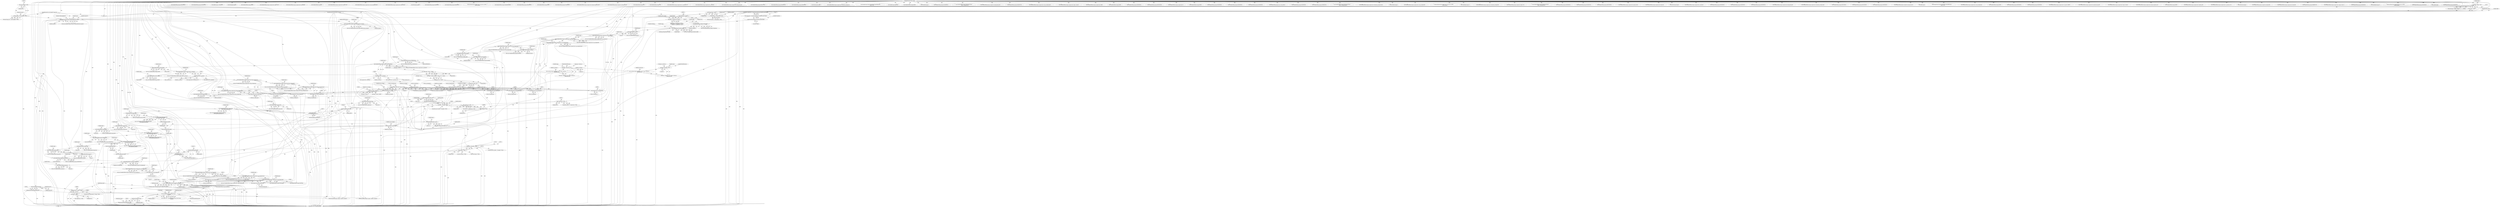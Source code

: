 digraph "0_ImageMagick_0f6fc2d5bf8f500820c3dbcf0d23ee14f2d9f734_4@pointer" {
"1000907" [label="(Call,DestroyImage(jpeg_image))"];
"1000887" [label="(Call,ImageToBlob(jpeg_info,jpeg_image,&length,\n        exception))"];
"1000868" [label="(Call,jpeg_info=CloneImageInfo(image_info))"];
"1000870" [label="(Call,CloneImageInfo(image_info))"];
"1000213" [label="(Call,OpenBlob(image_info,image,WriteBinaryBlobMode,exception))"];
"1000146" [label="(Call,image_info != (const ImageInfo *) NULL)"];
"1000116" [label="(MethodParameterIn,const ImageInfo *image_info)"];
"1000148" [label="(Call,(const ImageInfo *) NULL)"];
"1000158" [label="(Call,image != (Image *) NULL)"];
"1000117" [label="(MethodParameterIn,Image *image)"];
"1000160" [label="(Call,(Image *) NULL)"];
"1000200" [label="(Call,exception != (ExceptionInfo *) NULL)"];
"1000118" [label="(MethodParameterIn,ExceptionInfo *exception)"];
"1000202" [label="(Call,(ExceptionInfo *) NULL)"];
"1000856" [label="(Call,jpeg_image == (Image *) NULL)"];
"1000847" [label="(Call,jpeg_image=CloneImage(image,0,0,MagickTrue,exception))"];
"1000849" [label="(Call,CloneImage(image,0,0,MagickTrue,exception))"];
"1000829" [label="(Call,WriteBlobMSBShort(image,(unsigned short) crop_rectangle.right))"];
"1000820" [label="(Call,WriteBlobMSBShort(image,(unsigned short) crop_rectangle.bottom))"];
"1000811" [label="(Call,WriteBlobMSBShort(image,(unsigned short) crop_rectangle.left))"];
"1000802" [label="(Call,WriteBlobMSBShort(image,(unsigned short) crop_rectangle.top))"];
"1000797" [label="(Call,WriteBlobMSBShort(image,0xa))"];
"1000792" [label="(Call,WriteBlobMSBShort(image,PictCropRegionOp))"];
"1000787" [label="(Call,WriteBlobMSBLong(image,0x00000002UL))"];
"1000782" [label="(Call,WriteBlobMSBShort(image,4))"];
"1000777" [label="(Call,WriteBlobMSBShort(image,0xe0))"];
"1000772" [label="(Call,WriteBlobMSBShort(image,0xa1))"];
"1000764" [label="(Call,WriteBlob(image,GetStringInfoLength(profile),\n        GetStringInfoDatum(profile)))"];
"1000759" [label="(Call,WriteBlobMSBLong(image,0x00000000UL))"];
"1000749" [label="(Call,WriteBlobMSBShort(image,(unsigned short)\n        (GetStringInfoLength(profile)+4)))"];
"1000744" [label="(Call,WriteBlobMSBShort(image,0xe0))"];
"1000739" [label="(Call,WriteBlobMSBShort(image,0xa1))"];
"1000727" [label="(Call,GetImageProfile(image,\"icc\"))"];
"1000682" [label="(Call,GetImageProfile(image,\"iptc\"))"];
"1000677" [label="(Call,WriteBlobMSBLong(image,0x00000000L))"];
"1000668" [label="(Call,WriteBlobMSBShort(image,(unsigned short) frame_rectangle.right))"];
"1000659" [label="(Call,WriteBlobMSBShort(image,(unsigned short) frame_rectangle.bottom))"];
"1000650" [label="(Call,WriteBlobMSBShort(image,(unsigned short) frame_rectangle.left))"];
"1000641" [label="(Call,WriteBlobMSBShort(image,(unsigned short) frame_rectangle.top))"];
"1000636" [label="(Call,WriteBlobMSBShort(image,0x0000))"];
"1000629" [label="(Call,WriteBlobMSBShort(image,(unsigned short) y_resolution))"];
"1000624" [label="(Call,WriteBlobMSBShort(image,0x0000))"];
"1000617" [label="(Call,WriteBlobMSBShort(image,(unsigned short) x_resolution))"];
"1000612" [label="(Call,WriteBlobMSBLong(image,0xFFFE0000UL))"];
"1000607" [label="(Call,WriteBlobMSBShort(image,PictInfoOp))"];
"1000602" [label="(Call,WriteBlobMSBShort(image,0x02ff))"];
"1000597" [label="(Call,WriteBlobMSBShort(image,PictVersion))"];
"1000588" [label="(Call,WriteBlobMSBShort(image,(unsigned short) size_rectangle.right))"];
"1000579" [label="(Call,WriteBlobMSBShort(image,(unsigned short) size_rectangle.bottom))"];
"1000570" [label="(Call,WriteBlobMSBShort(image,(unsigned short) size_rectangle.left))"];
"1000561" [label="(Call,WriteBlobMSBShort(image,(unsigned short) size_rectangle.top))"];
"1000556" [label="(Call,WriteBlobMSBShort(image,0))"];
"1000550" [label="(Call,WriteBlob(image,PictInfoSize,buffer))"];
"1000226" [label="(Call,TransformImageColorspace(image,sRGBColorspace,exception))"];
"1000544" [label="(Call,ResetMagickMemory(buffer,0,PictInfoSize))"];
"1000507" [label="(Call,buffer == (unsigned char *) NULL)"];
"1000474" [label="(Call,buffer=(unsigned char *) AcquireQuantumMemory(PictInfoSize,sizeof(*buffer)))"];
"1000476" [label="(Call,(unsigned char *) AcquireQuantumMemory(PictInfoSize,sizeof(*buffer)))"];
"1000478" [label="(Call,AcquireQuantumMemory(PictInfoSize,sizeof(*buffer)))"];
"1000509" [label="(Call,(unsigned char *) NULL)"];
"1000563" [label="(Call,(unsigned short) size_rectangle.top)"];
"1000230" [label="(Call,size_rectangle.top=0)"];
"1000235" [label="(Call,size_rectangle.left=0)"];
"1000249" [label="(Call,size_rectangle.right=(short) image->columns)"];
"1000253" [label="(Call,(short) image->columns)"];
"1000186" [label="(Call,image->columns > 65535L)"];
"1000240" [label="(Call,size_rectangle.bottom=(short) image->rows)"];
"1000244" [label="(Call,(short) image->rows)"];
"1000191" [label="(Call,image->rows > 65535L)"];
"1000572" [label="(Call,(unsigned short) size_rectangle.left)"];
"1000581" [label="(Call,(unsigned short) size_rectangle.bottom)"];
"1000590" [label="(Call,(unsigned short) size_rectangle.right)"];
"1000619" [label="(Call,(unsigned short) x_resolution)"];
"1000363" [label="(Call,x_resolution=image->resolution.x != 0.0 ? image->resolution.x :\n    DefaultResolution)"];
"1000366" [label="(Call,image->resolution.x != 0.0)"];
"1000631" [label="(Call,(unsigned short) y_resolution)"];
"1000379" [label="(Call,y_resolution=image->resolution.y != 0.0 ? image->resolution.y :\n    DefaultResolution)"];
"1000382" [label="(Call,image->resolution.y != 0.0)"];
"1000643" [label="(Call,(unsigned short) frame_rectangle.top)"];
"1000258" [label="(Call,frame_rectangle=size_rectangle)"];
"1000652" [label="(Call,(unsigned short) frame_rectangle.left)"];
"1000661" [label="(Call,(unsigned short) frame_rectangle.bottom)"];
"1000670" [label="(Call,(unsigned short) frame_rectangle.right)"];
"1000719" [label="(Call,WriteBlob(image,GetStringInfoLength(profile),\n        GetStringInfoDatum(profile)))"];
"1000714" [label="(Call,WriteBlobString(image,\"8BIM\"))"];
"1000704" [label="(Call,WriteBlobMSBShort(image,(unsigned short)\n        (GetStringInfoLength(profile)+4)))"];
"1000699" [label="(Call,WriteBlobMSBShort(image,0x1f2))"];
"1000694" [label="(Call,WriteBlobMSBShort(image,0xa1))"];
"1000706" [label="(Call,(unsigned short)\n        (GetStringInfoLength(profile)+4))"];
"1000709" [label="(Call,GetStringInfoLength(profile))"];
"1000686" [label="(Call,profile != (StringInfo *) NULL)"];
"1000680" [label="(Call,profile=GetImageProfile(image,\"iptc\"))"];
"1000688" [label="(Call,(StringInfo *) NULL)"];
"1000520" [label="(Call,(unsigned char *) NULL)"];
"1000515" [label="(Call,(unsigned char *) NULL)"];
"1000721" [label="(Call,GetStringInfoLength(profile))"];
"1000723" [label="(Call,GetStringInfoDatum(profile))"];
"1000751" [label="(Call,(unsigned short)\n        (GetStringInfoLength(profile)+4))"];
"1000754" [label="(Call,GetStringInfoLength(profile))"];
"1000731" [label="(Call,profile != (StringInfo *) NULL)"];
"1000725" [label="(Call,profile=GetImageProfile(image,\"icc\"))"];
"1000733" [label="(Call,(StringInfo *) NULL)"];
"1000766" [label="(Call,GetStringInfoLength(profile))"];
"1000768" [label="(Call,GetStringInfoDatum(profile))"];
"1000804" [label="(Call,(unsigned short) crop_rectangle.top)"];
"1000261" [label="(Call,crop_rectangle=size_rectangle)"];
"1000813" [label="(Call,(unsigned short) crop_rectangle.left)"];
"1000822" [label="(Call,(unsigned short) crop_rectangle.bottom)"];
"1000831" [label="(Call,(unsigned short) crop_rectangle.right)"];
"1000858" [label="(Call,(Image *) NULL)"];
"1000905" [label="(Call,jpeg_image=DestroyImage(jpeg_image))"];
"1000697" [label="(Call,(void) WriteBlobMSBShort(image,0x1f2))"];
"1000790" [label="(Call,(void) WriteBlobMSBShort(image,PictCropRegionOp))"];
"1000612" [label="(Call,WriteBlobMSBLong(image,0xFFFE0000UL))"];
"1001160" [label="(Call,WriteBlobMSBLong(image,0x00000000UL))"];
"1000598" [label="(Identifier,image)"];
"1000191" [label="(Call,image->rows > 65535L)"];
"1000484" [label="(Identifier,packed_scanline)"];
"1000639" [label="(Call,(void) WriteBlobMSBShort(image,(unsigned short) frame_rectangle.top))"];
"1000725" [label="(Call,profile=GetImageProfile(image,\"icc\"))"];
"1001940" [label="(Call,RelinquishMagickMemory(buffer))"];
"1000542" [label="(Call,(void) ResetMagickMemory(buffer,0,PictInfoSize))"];
"1001140" [label="(Call,WriteBlobMSBLong(image,0x00000000UL))"];
"1000830" [label="(Identifier,image)"];
"1000577" [label="(Call,(void) WriteBlobMSBShort(image,(unsigned short) size_rectangle.bottom))"];
"1000514" [label="(Identifier,packed_scanline)"];
"1000704" [label="(Call,WriteBlobMSBShort(image,(unsigned short)\n        (GetStringInfoLength(profile)+4)))"];
"1000795" [label="(Call,(void) WriteBlobMSBShort(image,0xa))"];
"1000391" [label="(Identifier,image)"];
"1000239" [label="(Literal,0)"];
"1000614" [label="(Literal,0xFFFE0000UL)"];
"1000147" [label="(Identifier,image_info)"];
"1001913" [label="(Call,SeekBlob(image,512,SEEK_SET))"];
"1000508" [label="(Identifier,buffer)"];
"1000726" [label="(Identifier,profile)"];
"1000716" [label="(Literal,\"8BIM\")"];
"1000702" [label="(Call,(void) WriteBlobMSBShort(image,(unsigned short)\n        (GetStringInfoLength(profile)+4)))"];
"1001850" [label="(Call,GetPixelAlpha(image,p))"];
"1000847" [label="(Call,jpeg_image=CloneImage(image,0,0,MagickTrue,exception))"];
"1000382" [label="(Call,image->resolution.y != 0.0)"];
"1001018" [label="(Call,WriteBlobMSBShort(image,0x0000))"];
"1000759" [label="(Call,WriteBlobMSBLong(image,0x00000000UL))"];
"1000723" [label="(Call,GetStringInfoDatum(profile))"];
"1001087" [label="(Call,WriteBlobMSBShort(image,(unsigned short) image->rows))"];
"1001252" [label="(Call,WriteBlobMSBShort(image,(unsigned short) bounds.right))"];
"1001389" [label="(Call,WriteBlobMSBShort(image,0L))"];
"1000621" [label="(Identifier,x_resolution)"];
"1000636" [label="(Call,WriteBlobMSBShort(image,0x0000))"];
"1000782" [label="(Call,WriteBlobMSBShort(image,4))"];
"1000681" [label="(Identifier,profile)"];
"1000574" [label="(Call,size_rectangle.left)"];
"1000367" [label="(Call,image->resolution.x)"];
"1001000" [label="(Call,WriteBlobMSBShort(image,(unsigned short) image->rows))"];
"1000364" [label="(Identifier,x_resolution)"];
"1000709" [label="(Call,GetStringInfoLength(profile))"];
"1001480" [label="(Call,WriteBlobMSBShort(image,(unsigned short) source_rectangle.bottom))"];
"1000363" [label="(Call,x_resolution=image->resolution.x != 0.0 ? image->resolution.x :\n    DefaultResolution)"];
"1001243" [label="(Call,WriteBlobMSBShort(image,(unsigned short) bounds.bottom))"];
"1000572" [label="(Call,(unsigned short) size_rectangle.left)"];
"1000190" [label="(Literal,65535L)"];
"1000722" [label="(Identifier,profile)"];
"1000375" [label="(Identifier,image)"];
"1001598" [label="(Call,GetPixelIndex(image,p))"];
"1001384" [label="(Call,WriteBlobMSBLong(image,0x00000000L))"];
"1000975" [label="(Call,WriteBlobMSBLong(image,0x00000000UL))"];
"1001607" [label="(Call,EncodeImage(image,scanline,(size_t) (row_bytes & 0x7FFF),\n        packed_scanline))"];
"1000762" [label="(Call,(void) WriteBlob(image,GetStringInfoLength(profile),\n        GetStringInfoDatum(profile)))"];
"1000507" [label="(Call,buffer == (unsigned char *) NULL)"];
"1000651" [label="(Identifier,image)"];
"1000773" [label="(Identifier,image)"];
"1000753" [label="(Call,GetStringInfoLength(profile)+4)"];
"1001904" [label="(Call,WriteBlobMSBShort(image,PictEndOfPictureOp))"];
"1000907" [label="(Call,DestroyImage(jpeg_image))"];
"1000622" [label="(Call,(void) WriteBlobMSBShort(image,0x0000))"];
"1000827" [label="(Call,(void) WriteBlobMSBShort(image,(unsigned short) crop_rectangle.right))"];
"1000668" [label="(Call,WriteBlobMSBShort(image,(unsigned short) frame_rectangle.right))"];
"1000692" [label="(Call,(void) WriteBlobMSBShort(image,0xa1))"];
"1000783" [label="(Identifier,image)"];
"1000583" [label="(Call,size_rectangle.bottom)"];
"1000945" [label="(Call,WriteBlobMSBLong(image,0x00000000UL))"];
"1000650" [label="(Call,WriteBlobMSBShort(image,(unsigned short) frame_rectangle.left))"];
"1000822" [label="(Call,(unsigned short) crop_rectangle.bottom)"];
"1000195" [label="(Literal,65535L)"];
"1000253" [label="(Call,(short) image->columns)"];
"1000995" [label="(Call,WriteBlobMSBShort(image,0x0000))"];
"1000757" [label="(Call,(void) WriteBlobMSBLong(image,0x00000000UL))"];
"1001063" [label="(Call,WriteBlobMSBLong(image,0x706C0000UL))"];
"1001334" [label="(Call,WriteBlobMSBShort(image,(unsigned short) pixmap.component_count))"];
"1000868" [label="(Call,jpeg_info=CloneImageInfo(image_info))"];
"1000749" [label="(Call,WriteBlobMSBShort(image,(unsigned short)\n        (GetStringInfoLength(profile)+4)))"];
"1000706" [label="(Call,(unsigned short)\n        (GetStringInfoLength(profile)+4))"];
"1000265" [label="(Identifier,source_rectangle)"];
"1000785" [label="(Call,(void) WriteBlobMSBLong(image,0x00000002UL))"];
"1000720" [label="(Identifier,image)"];
"1001304" [label="(Call,(unsigned short) (y_resolution+0.5))"];
"1000760" [label="(Identifier,image)"];
"1000848" [label="(Identifier,jpeg_image)"];
"1000675" [label="(Call,(void) WriteBlobMSBLong(image,0x00000000L))"];
"1000517" [label="(Identifier,NULL)"];
"1000506" [label="(Call,(buffer == (unsigned char *) NULL) ||\n      (packed_scanline == (unsigned char *) NULL) ||\n      (scanline == (unsigned char *) NULL))"];
"1000672" [label="(Call,frame_rectangle.right)"];
"1001279" [label="(Call,WriteBlobMSBLong(image,(unsigned int) pixmap.pack_size))"];
"1000908" [label="(Identifier,jpeg_image)"];
"1000802" [label="(Call,WriteBlobMSBShort(image,(unsigned short) crop_rectangle.top))"];
"1000511" [label="(Identifier,NULL)"];
"1000670" [label="(Call,(unsigned short) frame_rectangle.right)"];
"1000571" [label="(Identifier,image)"];
"1001073" [label="(Call,WriteBlobMSBShort(image,768))"];
"1000258" [label="(Call,frame_rectangle=size_rectangle)"];
"1001023" [label="(Call,WriteBlobMSBShort(image,768))"];
"1000694" [label="(Call,WriteBlobMSBShort(image,0xa1))"];
"1000241" [label="(Call,size_rectangle.bottom)"];
"1001288" [label="(Call,WriteBlobMSBShort(image,(unsigned short) (x_resolution+0.5)))"];
"1000145" [label="(Call,assert(image_info != (const ImageInfo *) NULL))"];
"1000561" [label="(Call,WriteBlobMSBShort(image,(unsigned short) size_rectangle.top))"];
"1000764" [label="(Call,WriteBlob(image,GetStringInfoLength(profile),\n        GetStringInfoDatum(profile)))"];
"1000678" [label="(Identifier,image)"];
"1001290" [label="(Call,(unsigned short) (x_resolution+0.5))"];
"1000851" [label="(Literal,0)"];
"1001292" [label="(Call,x_resolution+0.5)"];
"1000250" [label="(Call,size_rectangle.right)"];
"1001197" [label="(Call,WriteBlobMSBShort(image,PictPICTOp))"];
"1000394" [label="(Identifier,DefaultResolution)"];
"1001108" [label="(Call,WriteBlobMSBShort(image,(unsigned short) y_resolution))"];
"1000654" [label="(Call,frame_rectangle.left)"];
"1000229" [label="(Identifier,exception)"];
"1000605" [label="(Call,(void) WriteBlobMSBShort(image,PictInfoOp))"];
"1000625" [label="(Identifier,image)"];
"1000717" [label="(Call,(void) WriteBlob(image,GetStringInfoLength(profile),\n        GetStringInfoDatum(profile)))"];
"1000550" [label="(Call,WriteBlob(image,PictInfoSize,buffer))"];
"1001270" [label="(Call,WriteBlobMSBShort(image,(unsigned short) pixmap.pack_type))"];
"1000699" [label="(Call,WriteBlobMSBShort(image,0x1f2))"];
"1001058" [label="(Call,WriteBlobMSBLong(image,0x00016170UL))"];
"1000804" [label="(Call,(unsigned short) crop_rectangle.top)"];
"1001946" [label="(Return,return(MagickTrue);)"];
"1000892" [label="(Identifier,exception)"];
"1000853" [label="(Identifier,MagickTrue)"];
"1001053" [label="(Call,WriteBlobMSBLong(image,0x00000001UL))"];
"1001115" [label="(Call,WriteBlobMSBLong(image,0x00000000UL))"];
"1001855" [label="(Call,GetPixelChannels(image))"];
"1000789" [label="(Literal,0x00000002UL)"];
"1001498" [label="(Call,WriteBlobMSBShort(image,(unsigned short) destination_rectangle.top))"];
"1000794" [label="(Identifier,PictCropRegionOp)"];
"1000118" [label="(MethodParameterIn,ExceptionInfo *exception)"];
"1000515" [label="(Call,(unsigned char *) NULL)"];
"1001877" [label="(Call,SetImageProgress(image,SaveImageTag,(MagickOffsetType) y,\n                image->rows))"];
"1000570" [label="(Call,WriteBlobMSBShort(image,(unsigned short) size_rectangle.left))"];
"1001110" [label="(Call,(unsigned short) y_resolution)"];
"1000185" [label="(Call,(image->columns > 65535L) || (image->rows > 65535L))"];
"1001170" [label="(Call,WriteBlob(image,length,blob))"];
"1000599" [label="(Identifier,PictVersion)"];
"1000679" [label="(Literal,0x00000000L)"];
"1000925" [label="(Call,WriteBlobMSBShort(image,0x0000))"];
"1000277" [label="(Call,image->columns | 0x8000)"];
"1000811" [label="(Call,WriteBlobMSBShort(image,(unsigned short) crop_rectangle.left))"];
"1000784" [label="(Literal,4)"];
"1000236" [label="(Call,size_rectangle.left)"];
"1001562" [label="(Call,GetVirtualPixels(image,0,y,image->columns,1,exception))"];
"1001948" [label="(MethodReturn,static MagickBooleanType)"];
"1000889" [label="(Identifier,jpeg_image)"];
"1000742" [label="(Call,(void) WriteBlobMSBShort(image,0xe0))"];
"1000695" [label="(Identifier,image)"];
"1000731" [label="(Call,profile != (StringInfo *) NULL)"];
"1000746" [label="(Literal,0xe0)"];
"1000597" [label="(Call,WriteBlobMSBShort(image,PictVersion))"];
"1000259" [label="(Identifier,frame_rectangle)"];
"1001818" [label="(Call,GetPixelRed(image,p))"];
"1000905" [label="(Call,jpeg_image=DestroyImage(jpeg_image))"];
"1001306" [label="(Call,y_resolution+0.5)"];
"1001165" [label="(Call,WriteBlobMSBLong(image,0x0018FFFFUL))"];
"1000890" [label="(Call,&length)"];
"1000117" [label="(MethodParameterIn,Image *image)"];
"1000217" [label="(Identifier,exception)"];
"1000240" [label="(Call,size_rectangle.bottom=(short) image->rows)"];
"1000157" [label="(Call,assert(image != (Image *) NULL))"];
"1000563" [label="(Call,(unsigned short) size_rectangle.top)"];
"1001426" [label="(Call,WriteBlobMSBShort(image,ScaleQuantumToShort(\n          image->colormap[i].red)))"];
"1000224" [label="(Call,(void) TransformImageColorspace(image,sRGBColorspace,exception))"];
"1000158" [label="(Call,image != (Image *) NULL)"];
"1000187" [label="(Call,image->columns)"];
"1000215" [label="(Identifier,image)"];
"1000774" [label="(Literal,0xa1)"];
"1000201" [label="(Identifier,exception)"];
"1000708" [label="(Call,GetStringInfoLength(profile)+4)"];
"1000800" [label="(Call,(void) WriteBlobMSBShort(image,(unsigned short) crop_rectangle.top))"];
"1000727" [label="(Call,GetImageProfile(image,\"icc\"))"];
"1000558" [label="(Literal,0)"];
"1000712" [label="(Call,(void) WriteBlobString(image,\"8BIM\"))"];
"1000296" [label="(Call,(short) image->rows)"];
"1000480" [label="(Call,sizeof(*buffer))"];
"1000648" [label="(Call,(void) WriteBlobMSBShort(image,(unsigned short) frame_rectangle.left))"];
"1000264" [label="(Call,source_rectangle=size_rectangle)"];
"1000737" [label="(Call,(void) WriteBlobMSBShort(image,0xa1))"];
"1001352" [label="(Call,WriteBlobMSBLong(image,(unsigned int) pixmap.plane_bytes))"];
"1001135" [label="(Call,WriteBlobMSBLong(image,0x4A504547UL))"];
"1000778" [label="(Identifier,image)"];
"1000871" [label="(Identifier,image_info)"];
"1001489" [label="(Call,WriteBlobMSBShort(image,(unsigned short) source_rectangle.right))"];
"1000581" [label="(Call,(unsigned short) size_rectangle.bottom)"];
"1000900" [label="(Call,(unsigned char *) NULL)"];
"1000638" [label="(Literal,0x0000)"];
"1000586" [label="(Call,(void) WriteBlobMSBShort(image,(unsigned short) size_rectangle.right))"];
"1000799" [label="(Literal,0xa)"];
"1001009" [label="(Call,WriteBlobMSBShort(image,(unsigned short) image->columns))"];
"1000388" [label="(Literal,0.0)"];
"1000202" [label="(Call,(ExceptionInfo *) NULL)"];
"1000766" [label="(Call,GetStringInfoLength(profile))"];
"1000683" [label="(Identifier,image)"];
"1001919" [label="(Call,WriteBlobMSBShort(image,(unsigned short) offset))"];
"1000146" [label="(Call,image_info != (const ImageInfo *) NULL)"];
"1000607" [label="(Call,WriteBlobMSBShort(image,PictInfoOp))"];
"1001103" [label="(Call,WriteBlobMSBShort(image,0x0000))"];
"1000745" [label="(Identifier,image)"];
"1000980" [label="(Call,WriteBlobMSBLong(image,0x00000000UL))"];
"1000554" [label="(Call,(void) WriteBlobMSBShort(image,0))"];
"1001130" [label="(Call,WriteBlobMSBLong(image,0x6F202D20UL))"];
"1000562" [label="(Identifier,image)"];
"1000552" [label="(Identifier,PictInfoSize)"];
"1000803" [label="(Identifier,image)"];
"1000751" [label="(Call,(unsigned short)\n        (GetStringInfoLength(profile)+4))"];
"1000602" [label="(Call,WriteBlobMSBShort(image,0x02ff))"];
"1000857" [label="(Identifier,jpeg_image)"];
"1000262" [label="(Identifier,crop_rectangle)"];
"1001419" [label="(Call,WriteBlobMSBShort(image,(unsigned short) i))"];
"1000787" [label="(Call,WriteBlobMSBLong(image,0x00000002UL))"];
"1000372" [label="(Literal,0.0)"];
"1001028" [label="(Call,WriteBlobMSBShort(image,0x0000))"];
"1000721" [label="(Call,GetStringInfoLength(profile))"];
"1000631" [label="(Call,(unsigned short) y_resolution)"];
"1000829" [label="(Call,WriteBlobMSBShort(image,(unsigned short) crop_rectangle.right))"];
"1000985" [label="(Call,WriteBlobMSBLong(image,0x00000000UL))"];
"1000193" [label="(Identifier,image)"];
"1001048" [label="(Call,WriteBlobMSBLong(image,0x00000000UL))"];
"1000970" [label="(Call,WriteBlobMSBLong(image,0x40000000UL))"];
"1001209" [label="(Call,WriteBlobMSBLong(image,(size_t) base_address))"];
"1000744" [label="(Call,WriteBlobMSBShort(image,0xe0))"];
"1000684" [label="(Literal,\"iptc\")"];
"1000610" [label="(Call,(void) WriteBlobMSBLong(image,0xFFFE0000UL))"];
"1000740" [label="(Identifier,image)"];
"1000659" [label="(Call,WriteBlobMSBShort(image,(unsigned short) frame_rectangle.bottom))"];
"1000255" [label="(Call,image->columns)"];
"1000624" [label="(Call,WriteBlobMSBShort(image,0x0000))"];
"1000263" [label="(Identifier,size_rectangle)"];
"1000824" [label="(Call,crop_rectangle.bottom)"];
"1000780" [label="(Call,(void) WriteBlobMSBShort(image,4))"];
"1000150" [label="(Identifier,NULL)"];
"1000249" [label="(Call,size_rectangle.right=(short) image->columns)"];
"1000478" [label="(Call,AcquireQuantumMemory(PictInfoSize,sizeof(*buffer)))"];
"1000546" [label="(Literal,0)"];
"1000960" [label="(Call,WriteBlobMSBLong(image,0x00000000UL))"];
"1000378" [label="(Identifier,DefaultResolution)"];
"1000686" [label="(Call,profile != (StringInfo *) NULL)"];
"1001038" [label="(Call,WriteBlobMSBLong(image,0x00566A70UL))"];
"1000772" [label="(Call,WriteBlobMSBShort(image,0xa1))"];
"1001438" [label="(Call,WriteBlobMSBShort(image,ScaleQuantumToShort(\n          image->colormap[i].green)))"];
"1000854" [label="(Identifier,exception)"];
"1000230" [label="(Call,size_rectangle.top=0)"];
"1001516" [label="(Call,WriteBlobMSBShort(image,(unsigned short) destination_rectangle.bottom))"];
"1000366" [label="(Call,image->resolution.x != 0.0)"];
"1001834" [label="(Call,GetPixelBlue(image,p))"];
"1000666" [label="(Call,(void) WriteBlobMSBShort(image,(unsigned short) frame_rectangle.right))"];
"1000186" [label="(Call,image->columns > 65535L)"];
"1000652" [label="(Call,(unsigned short) frame_rectangle.left)"];
"1000756" [label="(Literal,4)"];
"1000663" [label="(Call,frame_rectangle.bottom)"];
"1000380" [label="(Identifier,y_resolution)"];
"1001471" [label="(Call,WriteBlobMSBShort(image,(unsigned short) source_rectangle.left))"];
"1000228" [label="(Identifier,sRGBColorspace)"];
"1000580" [label="(Identifier,image)"];
"1000522" [label="(Identifier,NULL)"];
"1000806" [label="(Call,crop_rectangle.top)"];
"1000613" [label="(Identifier,image)"];
"1000820" [label="(Call,WriteBlobMSBShort(image,(unsigned short) crop_rectangle.bottom))"];
"1000627" [label="(Call,(void) WriteBlobMSBShort(image,(unsigned short) y_resolution))"];
"1000518" [label="(Call,scanline == (unsigned char *) NULL)"];
"1000755" [label="(Identifier,profile)"];
"1000559" [label="(Call,(void) WriteBlobMSBShort(image,(unsigned short) size_rectangle.top))"];
"1000732" [label="(Identifier,profile)"];
"1000261" [label="(Call,crop_rectangle=size_rectangle)"];
"1000895" [label="(Call,DestroyImageInfo(jpeg_info))"];
"1001670" [label="(Call,EncodeImage(image,scanline,(size_t) (row_bytes & 0x7FFF),\n            packed_scanline))"];
"1001899" [label="(Call,WriteBlobByte(image,'\0'))"];
"1001507" [label="(Call,WriteBlobMSBShort(image,(unsigned short) destination_rectangle.left))"];
"1000761" [label="(Literal,0x00000000UL)"];
"1000669" [label="(Identifier,image)"];
"1000842" [label="(Block,)"];
"1000617" [label="(Call,WriteBlobMSBShort(image,(unsigned short) x_resolution))"];
"1000916" [label="(Call,WriteBlobMSBLong(image,(unsigned int) length+154))"];
"1000767" [label="(Identifier,profile)"];
"1000260" [label="(Identifier,size_rectangle)"];
"1000381" [label="(Call,image->resolution.y != 0.0 ? image->resolution.y :\n    DefaultResolution)"];
"1000769" [label="(Identifier,profile)"];
"1000588" [label="(Call,WriteBlobMSBShort(image,(unsigned short) size_rectangle.right))"];
"1000715" [label="(Identifier,image)"];
"1001450" [label="(Call,WriteBlobMSBShort(image,ScaleQuantumToShort(\n          image->colormap[i].blue)))"];
"1000965" [label="(Call,WriteBlobMSBLong(image,0x00000000UL))"];
"1000770" [label="(Call,(void) WriteBlobMSBShort(image,0xa1))"];
"1000551" [label="(Identifier,image)"];
"1000797" [label="(Call,WriteBlobMSBShort(image,0xa))"];
"1000643" [label="(Call,(unsigned short) frame_rectangle.top)"];
"1000235" [label="(Call,size_rectangle.left=0)"];
"1000267" [label="(Call,destination_rectangle=size_rectangle)"];
"1000906" [label="(Identifier,jpeg_image)"];
"1000474" [label="(Call,buffer=(unsigned char *) AcquireQuantumMemory(PictInfoSize,sizeof(*buffer)))"];
"1000231" [label="(Call,size_rectangle.top)"];
"1000634" [label="(Call,(void) WriteBlobMSBShort(image,0x0000))"];
"1000630" [label="(Identifier,image)"];
"1000119" [label="(Block,)"];
"1000812" [label="(Identifier,image)"];
"1001120" [label="(Call,WriteBlobMSBLong(image,0x87AC0001UL))"];
"1000852" [label="(Literal,0)"];
"1000850" [label="(Identifier,image)"];
"1000609" [label="(Identifier,PictInfoOp)"];
"1000619" [label="(Call,(unsigned short) x_resolution)"];
"1001043" [label="(Call,WriteBlobMSBLong(image,0x65670000UL))"];
"1000711" [label="(Literal,4)"];
"1000798" [label="(Identifier,image)"];
"1000565" [label="(Call,size_rectangle.top)"];
"1000642" [label="(Identifier,image)"];
"1000553" [label="(Identifier,buffer)"];
"1000545" [label="(Identifier,buffer)"];
"1000849" [label="(Call,CloneImage(image,0,0,MagickTrue,exception))"];
"1000661" [label="(Call,(unsigned short) frame_rectangle.bottom)"];
"1000159" [label="(Identifier,image)"];
"1000600" [label="(Call,(void) WriteBlobMSBShort(image,0x02ff))"];
"1001261" [label="(Call,WriteBlobMSBShort(image,(unsigned short) pixmap.version))"];
"1000855" [label="(ControlStructure,if (jpeg_image == (Image *) NULL))"];
"1000775" [label="(Call,(void) WriteBlobMSBShort(image,0xe0))"];
"1001225" [label="(Call,WriteBlobMSBShort(image,(unsigned short) bounds.top))"];
"1001574" [label="(Call,(const Quantum *) NULL)"];
"1000513" [label="(Call,packed_scanline == (unsigned char *) NULL)"];
"1000509" [label="(Call,(unsigned char *) NULL)"];
"1000476" [label="(Call,(unsigned char *) AcquireQuantumMemory(PictInfoSize,sizeof(*buffer)))"];
"1000592" [label="(Call,size_rectangle.right)"];
"1001603" [label="(Call,GetPixelChannels(image))"];
"1000864" [label="(Call,CloseBlob(image))"];
"1001096" [label="(Call,WriteBlobMSBShort(image,(unsigned short) x_resolution))"];
"1000765" [label="(Identifier,image)"];
"1000911" [label="(Call,WriteBlobMSBShort(image,PictJPEGOp))"];
"1000821" [label="(Identifier,image)"];
"1001033" [label="(Call,WriteBlobMSBLong(image,0x00000000UL))"];
"1000162" [label="(Identifier,NULL)"];
"1000870" [label="(Call,CloneImageInfo(image_info))"];
"1000754" [label="(Call,GetStringInfoLength(profile))"];
"1000724" [label="(Identifier,profile)"];
"1000747" [label="(Call,(void) WriteBlobMSBShort(image,(unsigned short)\n        (GetStringInfoLength(profile)+4)))"];
"1000935" [label="(Call,WriteBlobMSBLong(image,0x00000000UL))"];
"1001150" [label="(Call,WriteBlobMSBLong(image,0x00000000UL))"];
"1000701" [label="(Literal,0x1f2)"];
"1000685" [label="(ControlStructure,if (profile != (StringInfo *) NULL))"];
"1000788" [label="(Identifier,image)"];
"1000858" [label="(Call,(Image *) NULL)"];
"1000733" [label="(Call,(StringInfo *) NULL)"];
"1000548" [label="(Call,(void) WriteBlob(image,PictInfoSize,buffer))"];
"1000379" [label="(Call,y_resolution=image->resolution.y != 0.0 ? image->resolution.y :\n    DefaultResolution)"];
"1001316" [label="(Call,WriteBlobMSBShort(image,(unsigned short) pixmap.pixel_type))"];
"1000710" [label="(Identifier,profile)"];
"1000226" [label="(Call,TransformImageColorspace(image,sRGBColorspace,exception))"];
"1000629" [label="(Call,WriteBlobMSBShort(image,(unsigned short) y_resolution))"];
"1000856" [label="(Call,jpeg_image == (Image *) NULL)"];
"1000869" [label="(Identifier,jpeg_info)"];
"1001525" [label="(Call,WriteBlobMSBShort(image,(unsigned short) destination_rectangle.right))"];
"1000116" [label="(MethodParameterIn,const ImageInfo *image_info)"];
"1000645" [label="(Call,frame_rectangle.top)"];
"1000604" [label="(Literal,0x02ff)"];
"1000213" [label="(Call,OpenBlob(image_info,image,WriteBinaryBlobMode,exception))"];
"1000950" [label="(Call,WriteBlobMSBLong(image,0x00010000UL))"];
"1000618" [label="(Identifier,image)"];
"1000777" [label="(Call,WriteBlobMSBShort(image,0xe0))"];
"1000682" [label="(Call,GetImageProfile(image,\"iptc\"))"];
"1000199" [label="(Call,assert(exception != (ExceptionInfo *) NULL))"];
"1000818" [label="(Call,(void) WriteBlobMSBShort(image,(unsigned short) crop_rectangle.bottom))"];
"1000192" [label="(Call,image->rows)"];
"1000831" [label="(Call,(unsigned short) crop_rectangle.right)"];
"1000750" [label="(Identifier,image)"];
"1000396" [label="(Identifier,storage_class)"];
"1000887" [label="(Call,ImageToBlob(jpeg_info,jpeg_image,&length,\n        exception))"];
"1000930" [label="(Call,WriteBlobMSBLong(image,0x00010000UL))"];
"1000940" [label="(Call,WriteBlobMSBLong(image,0x00000000UL))"];
"1000677" [label="(Call,WriteBlobMSBLong(image,0x00000000L))"];
"1000860" [label="(Identifier,NULL)"];
"1001370" [label="(Call,WriteBlobMSBLong(image,(unsigned int) pixmap.reserved))"];
"1000479" [label="(Identifier,PictInfoSize)"];
"1001909" [label="(Call,TellBlob(image))"];
"1000657" [label="(Call,(void) WriteBlobMSBShort(image,(unsigned short) frame_rectangle.bottom))"];
"1001627" [label="(Call,SetImageProgress(image,SaveImageTag,(MagickOffsetType) y,\n            image->rows))"];
"1000595" [label="(Call,(void) WriteBlobMSBShort(image,PictVersion))"];
"1000603" [label="(Identifier,image)"];
"1001462" [label="(Call,WriteBlobMSBShort(image,(unsigned short) source_rectangle.top))"];
"1000475" [label="(Identifier,buffer)"];
"1000793" [label="(Identifier,image)"];
"1000687" [label="(Identifier,profile)"];
"1000719" [label="(Call,WriteBlob(image,GetStringInfoLength(profile),\n        GetStringInfoDatum(profile)))"];
"1000211" [label="(Call,status=OpenBlob(image_info,image,WriteBinaryBlobMode,exception))"];
"1000148" [label="(Call,(const ImageInfo *) NULL)"];
"1001311" [label="(Call,WriteBlobMSBShort(image,0x0000))"];
"1000660" [label="(Identifier,image)"];
"1001155" [label="(Call,WriteBlobMSBLong(image,0x00000000UL))"];
"1000714" [label="(Call,WriteBlobString(image,\"8BIM\"))"];
"1000568" [label="(Call,(void) WriteBlobMSBShort(image,(unsigned short) size_rectangle.left))"];
"1001068" [label="(Call,WriteBlobMSBLong(image,0x00000000UL))"];
"1000557" [label="(Identifier,image)"];
"1001216" [label="(Call,WriteBlobMSBShort(image,(unsigned short) (row_bytes | 0x8000)))"];
"1001204" [label="(Call,WriteBlobMSBShort(image,PictPixmapOp))"];
"1001325" [label="(Call,WriteBlobMSBShort(image,(unsigned short) pixmap.bits_per_pixel))"];
"1000244" [label="(Call,(short) image->rows)"];
"1001078" [label="(Call,WriteBlobMSBShort(image,(unsigned short) image->columns))"];
"1000237" [label="(Identifier,size_rectangle)"];
"1001343" [label="(Call,WriteBlobMSBShort(image,(unsigned short) pixmap.component_size))"];
"1000579" [label="(Call,WriteBlobMSBShort(image,(unsigned short) size_rectangle.bottom))"];
"1000251" [label="(Identifier,size_rectangle)"];
"1000160" [label="(Call,(Image *) NULL)"];
"1000589" [label="(Identifier,image)"];
"1000739" [label="(Call,WriteBlobMSBShort(image,0xa1))"];
"1000520" [label="(Call,(unsigned char *) NULL)"];
"1000792" [label="(Call,WriteBlobMSBShort(image,PictCropRegionOp))"];
"1000608" [label="(Identifier,image)"];
"1000615" [label="(Call,(void) WriteBlobMSBShort(image,(unsigned short) x_resolution))"];
"1001297" [label="(Call,WriteBlobMSBShort(image,0x0000))"];
"1000690" [label="(Identifier,NULL)"];
"1000688" [label="(Call,(StringInfo *) NULL)"];
"1000741" [label="(Literal,0xa1)"];
"1000641" [label="(Call,WriteBlobMSBShort(image,(unsigned short) frame_rectangle.top))"];
"1001534" [label="(Call,WriteBlobMSBShort(image,(unsigned short) transfer_mode))"];
"1000200" [label="(Call,exception != (ExceptionInfo *) NULL)"];
"1000729" [label="(Literal,\"icc\")"];
"1000888" [label="(Identifier,jpeg_info)"];
"1001302" [label="(Call,WriteBlobMSBShort(image,(unsigned short) (y_resolution+0.5)))"];
"1001826" [label="(Call,GetPixelGreen(image,p))"];
"1000547" [label="(Identifier,PictInfoSize)"];
"1000633" [label="(Identifier,y_resolution)"];
"1000700" [label="(Identifier,image)"];
"1000626" [label="(Literal,0x0000)"];
"1001729" [label="(Call,GetVirtualPixels(image,0,y,image->columns,1,exception))"];
"1000728" [label="(Identifier,image)"];
"1001361" [label="(Call,WriteBlobMSBLong(image,(unsigned int) pixmap.table))"];
"1001741" [label="(Call,(const Quantum *) NULL)"];
"1000234" [label="(Literal,0)"];
"1000680" [label="(Call,profile=GetImageProfile(image,\"iptc\"))"];
"1001234" [label="(Call,WriteBlobMSBShort(image,(unsigned short) bounds.left))"];
"1000246" [label="(Call,image->rows)"];
"1000705" [label="(Identifier,image)"];
"1000768" [label="(Call,GetStringInfoDatum(profile))"];
"1000779" [label="(Literal,0xe0)"];
"1000809" [label="(Call,(void) WriteBlobMSBShort(image,(unsigned short) crop_rectangle.left))"];
"1001125" [label="(Call,WriteBlobMSBLong(image,0x0B466F74UL))"];
"1000590" [label="(Call,(unsigned short) size_rectangle.right)"];
"1001394" [label="(Call,WriteBlobMSBShort(image,(unsigned short) (image->colors-1)))"];
"1000365" [label="(Call,image->resolution.x != 0.0 ? image->resolution.x :\n    DefaultResolution)"];
"1000696" [label="(Literal,0xa1)"];
"1000813" [label="(Call,(unsigned short) crop_rectangle.left)"];
"1000730" [label="(ControlStructure,if (profile != (StringInfo *) NULL))"];
"1001098" [label="(Call,(unsigned short) x_resolution)"];
"1000204" [label="(Identifier,NULL)"];
"1000214" [label="(Identifier,image_info)"];
"1000216" [label="(Identifier,WriteBinaryBlobMode)"];
"1000990" [label="(Call,WriteBlobMSBLong(image,0x00400000UL))"];
"1000242" [label="(Identifier,size_rectangle)"];
"1000556" [label="(Call,WriteBlobMSBShort(image,0))"];
"1000383" [label="(Call,image->resolution.y)"];
"1000815" [label="(Call,crop_rectangle.left)"];
"1000885" [label="(Call,(unsigned char *) ImageToBlob(jpeg_info,jpeg_image,&length,\n        exception))"];
"1001182" [label="(Call,WriteBlobByte(image,'\0'))"];
"1000735" [label="(Identifier,NULL)"];
"1000833" [label="(Call,crop_rectangle.right)"];
"1000544" [label="(Call,ResetMagickMemory(buffer,0,PictInfoSize))"];
"1000637" [label="(Identifier,image)"];
"1000227" [label="(Identifier,image)"];
"1001859" [label="(Call,EncodeImage(image,scanline,bytes_per_line & 0x7FFF,\n            packed_scanline))"];
"1001145" [label="(Call,WriteBlobMSBLong(image,0x00000000UL))"];
"1001944" [label="(Call,CloseBlob(image))"];
"1000955" [label="(Call,WriteBlobMSBLong(image,0x00000000UL))"];
"1000907" -> "1000905"  [label="AST: "];
"1000907" -> "1000908"  [label="CFG: "];
"1000908" -> "1000907"  [label="AST: "];
"1000905" -> "1000907"  [label="CFG: "];
"1000907" -> "1000905"  [label="DDG: "];
"1000887" -> "1000907"  [label="DDG: "];
"1000887" -> "1000885"  [label="AST: "];
"1000887" -> "1000892"  [label="CFG: "];
"1000888" -> "1000887"  [label="AST: "];
"1000889" -> "1000887"  [label="AST: "];
"1000890" -> "1000887"  [label="AST: "];
"1000892" -> "1000887"  [label="AST: "];
"1000885" -> "1000887"  [label="CFG: "];
"1000887" -> "1001948"  [label="DDG: "];
"1000887" -> "1001948"  [label="DDG: "];
"1000887" -> "1001948"  [label="DDG: "];
"1000887" -> "1000885"  [label="DDG: "];
"1000887" -> "1000885"  [label="DDG: "];
"1000887" -> "1000885"  [label="DDG: "];
"1000887" -> "1000885"  [label="DDG: "];
"1000868" -> "1000887"  [label="DDG: "];
"1000856" -> "1000887"  [label="DDG: "];
"1000849" -> "1000887"  [label="DDG: "];
"1000118" -> "1000887"  [label="DDG: "];
"1000887" -> "1000895"  [label="DDG: "];
"1000887" -> "1001562"  [label="DDG: "];
"1000887" -> "1001729"  [label="DDG: "];
"1000868" -> "1000842"  [label="AST: "];
"1000868" -> "1000870"  [label="CFG: "];
"1000869" -> "1000868"  [label="AST: "];
"1000870" -> "1000868"  [label="AST: "];
"1000873" -> "1000868"  [label="CFG: "];
"1000868" -> "1001948"  [label="DDG: "];
"1000870" -> "1000868"  [label="DDG: "];
"1000870" -> "1000871"  [label="CFG: "];
"1000871" -> "1000870"  [label="AST: "];
"1000870" -> "1001948"  [label="DDG: "];
"1000213" -> "1000870"  [label="DDG: "];
"1000116" -> "1000870"  [label="DDG: "];
"1000213" -> "1000211"  [label="AST: "];
"1000213" -> "1000217"  [label="CFG: "];
"1000214" -> "1000213"  [label="AST: "];
"1000215" -> "1000213"  [label="AST: "];
"1000216" -> "1000213"  [label="AST: "];
"1000217" -> "1000213"  [label="AST: "];
"1000211" -> "1000213"  [label="CFG: "];
"1000213" -> "1001948"  [label="DDG: "];
"1000213" -> "1001948"  [label="DDG: "];
"1000213" -> "1001948"  [label="DDG: "];
"1000213" -> "1001948"  [label="DDG: "];
"1000213" -> "1000211"  [label="DDG: "];
"1000213" -> "1000211"  [label="DDG: "];
"1000213" -> "1000211"  [label="DDG: "];
"1000213" -> "1000211"  [label="DDG: "];
"1000146" -> "1000213"  [label="DDG: "];
"1000116" -> "1000213"  [label="DDG: "];
"1000158" -> "1000213"  [label="DDG: "];
"1000117" -> "1000213"  [label="DDG: "];
"1000200" -> "1000213"  [label="DDG: "];
"1000118" -> "1000213"  [label="DDG: "];
"1000213" -> "1000226"  [label="DDG: "];
"1000213" -> "1000226"  [label="DDG: "];
"1000146" -> "1000145"  [label="AST: "];
"1000146" -> "1000148"  [label="CFG: "];
"1000147" -> "1000146"  [label="AST: "];
"1000148" -> "1000146"  [label="AST: "];
"1000145" -> "1000146"  [label="CFG: "];
"1000146" -> "1001948"  [label="DDG: "];
"1000146" -> "1000145"  [label="DDG: "];
"1000146" -> "1000145"  [label="DDG: "];
"1000116" -> "1000146"  [label="DDG: "];
"1000148" -> "1000146"  [label="DDG: "];
"1000116" -> "1000115"  [label="AST: "];
"1000116" -> "1001948"  [label="DDG: "];
"1000148" -> "1000150"  [label="CFG: "];
"1000149" -> "1000148"  [label="AST: "];
"1000150" -> "1000148"  [label="AST: "];
"1000148" -> "1000160"  [label="DDG: "];
"1000158" -> "1000157"  [label="AST: "];
"1000158" -> "1000160"  [label="CFG: "];
"1000159" -> "1000158"  [label="AST: "];
"1000160" -> "1000158"  [label="AST: "];
"1000157" -> "1000158"  [label="CFG: "];
"1000158" -> "1001948"  [label="DDG: "];
"1000158" -> "1000157"  [label="DDG: "];
"1000158" -> "1000157"  [label="DDG: "];
"1000117" -> "1000158"  [label="DDG: "];
"1000160" -> "1000158"  [label="DDG: "];
"1000117" -> "1000115"  [label="AST: "];
"1000117" -> "1001948"  [label="DDG: "];
"1000117" -> "1000226"  [label="DDG: "];
"1000117" -> "1000550"  [label="DDG: "];
"1000117" -> "1000556"  [label="DDG: "];
"1000117" -> "1000561"  [label="DDG: "];
"1000117" -> "1000570"  [label="DDG: "];
"1000117" -> "1000579"  [label="DDG: "];
"1000117" -> "1000588"  [label="DDG: "];
"1000117" -> "1000597"  [label="DDG: "];
"1000117" -> "1000602"  [label="DDG: "];
"1000117" -> "1000607"  [label="DDG: "];
"1000117" -> "1000612"  [label="DDG: "];
"1000117" -> "1000617"  [label="DDG: "];
"1000117" -> "1000624"  [label="DDG: "];
"1000117" -> "1000629"  [label="DDG: "];
"1000117" -> "1000636"  [label="DDG: "];
"1000117" -> "1000641"  [label="DDG: "];
"1000117" -> "1000650"  [label="DDG: "];
"1000117" -> "1000659"  [label="DDG: "];
"1000117" -> "1000668"  [label="DDG: "];
"1000117" -> "1000677"  [label="DDG: "];
"1000117" -> "1000682"  [label="DDG: "];
"1000117" -> "1000694"  [label="DDG: "];
"1000117" -> "1000699"  [label="DDG: "];
"1000117" -> "1000704"  [label="DDG: "];
"1000117" -> "1000714"  [label="DDG: "];
"1000117" -> "1000719"  [label="DDG: "];
"1000117" -> "1000727"  [label="DDG: "];
"1000117" -> "1000739"  [label="DDG: "];
"1000117" -> "1000744"  [label="DDG: "];
"1000117" -> "1000749"  [label="DDG: "];
"1000117" -> "1000759"  [label="DDG: "];
"1000117" -> "1000764"  [label="DDG: "];
"1000117" -> "1000772"  [label="DDG: "];
"1000117" -> "1000777"  [label="DDG: "];
"1000117" -> "1000782"  [label="DDG: "];
"1000117" -> "1000787"  [label="DDG: "];
"1000117" -> "1000792"  [label="DDG: "];
"1000117" -> "1000797"  [label="DDG: "];
"1000117" -> "1000802"  [label="DDG: "];
"1000117" -> "1000811"  [label="DDG: "];
"1000117" -> "1000820"  [label="DDG: "];
"1000117" -> "1000829"  [label="DDG: "];
"1000117" -> "1000849"  [label="DDG: "];
"1000117" -> "1000864"  [label="DDG: "];
"1000117" -> "1000911"  [label="DDG: "];
"1000117" -> "1000916"  [label="DDG: "];
"1000117" -> "1000925"  [label="DDG: "];
"1000117" -> "1000930"  [label="DDG: "];
"1000117" -> "1000935"  [label="DDG: "];
"1000117" -> "1000940"  [label="DDG: "];
"1000117" -> "1000945"  [label="DDG: "];
"1000117" -> "1000950"  [label="DDG: "];
"1000117" -> "1000955"  [label="DDG: "];
"1000117" -> "1000960"  [label="DDG: "];
"1000117" -> "1000965"  [label="DDG: "];
"1000117" -> "1000970"  [label="DDG: "];
"1000117" -> "1000975"  [label="DDG: "];
"1000117" -> "1000980"  [label="DDG: "];
"1000117" -> "1000985"  [label="DDG: "];
"1000117" -> "1000990"  [label="DDG: "];
"1000117" -> "1000995"  [label="DDG: "];
"1000117" -> "1001000"  [label="DDG: "];
"1000117" -> "1001009"  [label="DDG: "];
"1000117" -> "1001018"  [label="DDG: "];
"1000117" -> "1001023"  [label="DDG: "];
"1000117" -> "1001028"  [label="DDG: "];
"1000117" -> "1001033"  [label="DDG: "];
"1000117" -> "1001038"  [label="DDG: "];
"1000117" -> "1001043"  [label="DDG: "];
"1000117" -> "1001048"  [label="DDG: "];
"1000117" -> "1001053"  [label="DDG: "];
"1000117" -> "1001058"  [label="DDG: "];
"1000117" -> "1001063"  [label="DDG: "];
"1000117" -> "1001068"  [label="DDG: "];
"1000117" -> "1001073"  [label="DDG: "];
"1000117" -> "1001078"  [label="DDG: "];
"1000117" -> "1001087"  [label="DDG: "];
"1000117" -> "1001096"  [label="DDG: "];
"1000117" -> "1001103"  [label="DDG: "];
"1000117" -> "1001108"  [label="DDG: "];
"1000117" -> "1001115"  [label="DDG: "];
"1000117" -> "1001120"  [label="DDG: "];
"1000117" -> "1001125"  [label="DDG: "];
"1000117" -> "1001130"  [label="DDG: "];
"1000117" -> "1001135"  [label="DDG: "];
"1000117" -> "1001140"  [label="DDG: "];
"1000117" -> "1001145"  [label="DDG: "];
"1000117" -> "1001150"  [label="DDG: "];
"1000117" -> "1001155"  [label="DDG: "];
"1000117" -> "1001160"  [label="DDG: "];
"1000117" -> "1001165"  [label="DDG: "];
"1000117" -> "1001170"  [label="DDG: "];
"1000117" -> "1001182"  [label="DDG: "];
"1000117" -> "1001197"  [label="DDG: "];
"1000117" -> "1001204"  [label="DDG: "];
"1000117" -> "1001209"  [label="DDG: "];
"1000117" -> "1001216"  [label="DDG: "];
"1000117" -> "1001225"  [label="DDG: "];
"1000117" -> "1001234"  [label="DDG: "];
"1000117" -> "1001243"  [label="DDG: "];
"1000117" -> "1001252"  [label="DDG: "];
"1000117" -> "1001261"  [label="DDG: "];
"1000117" -> "1001270"  [label="DDG: "];
"1000117" -> "1001279"  [label="DDG: "];
"1000117" -> "1001288"  [label="DDG: "];
"1000117" -> "1001297"  [label="DDG: "];
"1000117" -> "1001302"  [label="DDG: "];
"1000117" -> "1001311"  [label="DDG: "];
"1000117" -> "1001316"  [label="DDG: "];
"1000117" -> "1001325"  [label="DDG: "];
"1000117" -> "1001334"  [label="DDG: "];
"1000117" -> "1001343"  [label="DDG: "];
"1000117" -> "1001352"  [label="DDG: "];
"1000117" -> "1001361"  [label="DDG: "];
"1000117" -> "1001370"  [label="DDG: "];
"1000117" -> "1001384"  [label="DDG: "];
"1000117" -> "1001389"  [label="DDG: "];
"1000117" -> "1001394"  [label="DDG: "];
"1000117" -> "1001419"  [label="DDG: "];
"1000117" -> "1001426"  [label="DDG: "];
"1000117" -> "1001438"  [label="DDG: "];
"1000117" -> "1001450"  [label="DDG: "];
"1000117" -> "1001462"  [label="DDG: "];
"1000117" -> "1001471"  [label="DDG: "];
"1000117" -> "1001480"  [label="DDG: "];
"1000117" -> "1001489"  [label="DDG: "];
"1000117" -> "1001498"  [label="DDG: "];
"1000117" -> "1001507"  [label="DDG: "];
"1000117" -> "1001516"  [label="DDG: "];
"1000117" -> "1001525"  [label="DDG: "];
"1000117" -> "1001534"  [label="DDG: "];
"1000117" -> "1001562"  [label="DDG: "];
"1000117" -> "1001598"  [label="DDG: "];
"1000117" -> "1001603"  [label="DDG: "];
"1000117" -> "1001607"  [label="DDG: "];
"1000117" -> "1001627"  [label="DDG: "];
"1000117" -> "1001670"  [label="DDG: "];
"1000117" -> "1001729"  [label="DDG: "];
"1000117" -> "1001818"  [label="DDG: "];
"1000117" -> "1001826"  [label="DDG: "];
"1000117" -> "1001834"  [label="DDG: "];
"1000117" -> "1001850"  [label="DDG: "];
"1000117" -> "1001855"  [label="DDG: "];
"1000117" -> "1001859"  [label="DDG: "];
"1000117" -> "1001877"  [label="DDG: "];
"1000117" -> "1001899"  [label="DDG: "];
"1000117" -> "1001904"  [label="DDG: "];
"1000117" -> "1001909"  [label="DDG: "];
"1000117" -> "1001913"  [label="DDG: "];
"1000117" -> "1001919"  [label="DDG: "];
"1000117" -> "1001944"  [label="DDG: "];
"1000160" -> "1000162"  [label="CFG: "];
"1000161" -> "1000160"  [label="AST: "];
"1000162" -> "1000160"  [label="AST: "];
"1000160" -> "1000202"  [label="DDG: "];
"1000200" -> "1000199"  [label="AST: "];
"1000200" -> "1000202"  [label="CFG: "];
"1000201" -> "1000200"  [label="AST: "];
"1000202" -> "1000200"  [label="AST: "];
"1000199" -> "1000200"  [label="CFG: "];
"1000200" -> "1001948"  [label="DDG: "];
"1000200" -> "1000199"  [label="DDG: "];
"1000200" -> "1000199"  [label="DDG: "];
"1000118" -> "1000200"  [label="DDG: "];
"1000202" -> "1000200"  [label="DDG: "];
"1000118" -> "1000115"  [label="AST: "];
"1000118" -> "1001948"  [label="DDG: "];
"1000118" -> "1000226"  [label="DDG: "];
"1000118" -> "1000849"  [label="DDG: "];
"1000118" -> "1001562"  [label="DDG: "];
"1000118" -> "1001729"  [label="DDG: "];
"1000202" -> "1000204"  [label="CFG: "];
"1000203" -> "1000202"  [label="AST: "];
"1000204" -> "1000202"  [label="AST: "];
"1000202" -> "1001948"  [label="DDG: "];
"1000202" -> "1000509"  [label="DDG: "];
"1000856" -> "1000855"  [label="AST: "];
"1000856" -> "1000858"  [label="CFG: "];
"1000857" -> "1000856"  [label="AST: "];
"1000858" -> "1000856"  [label="AST: "];
"1000863" -> "1000856"  [label="CFG: "];
"1000869" -> "1000856"  [label="CFG: "];
"1000856" -> "1001948"  [label="DDG: "];
"1000856" -> "1001948"  [label="DDG: "];
"1000856" -> "1001948"  [label="DDG: "];
"1000847" -> "1000856"  [label="DDG: "];
"1000858" -> "1000856"  [label="DDG: "];
"1000847" -> "1000842"  [label="AST: "];
"1000847" -> "1000849"  [label="CFG: "];
"1000848" -> "1000847"  [label="AST: "];
"1000849" -> "1000847"  [label="AST: "];
"1000857" -> "1000847"  [label="CFG: "];
"1000847" -> "1001948"  [label="DDG: "];
"1000849" -> "1000847"  [label="DDG: "];
"1000849" -> "1000847"  [label="DDG: "];
"1000849" -> "1000847"  [label="DDG: "];
"1000849" -> "1000847"  [label="DDG: "];
"1000849" -> "1000854"  [label="CFG: "];
"1000850" -> "1000849"  [label="AST: "];
"1000851" -> "1000849"  [label="AST: "];
"1000852" -> "1000849"  [label="AST: "];
"1000853" -> "1000849"  [label="AST: "];
"1000854" -> "1000849"  [label="AST: "];
"1000849" -> "1001948"  [label="DDG: "];
"1000849" -> "1001948"  [label="DDG: "];
"1000849" -> "1001948"  [label="DDG: "];
"1000829" -> "1000849"  [label="DDG: "];
"1000226" -> "1000849"  [label="DDG: "];
"1000849" -> "1000864"  [label="DDG: "];
"1000849" -> "1000911"  [label="DDG: "];
"1000849" -> "1001946"  [label="DDG: "];
"1000829" -> "1000827"  [label="AST: "];
"1000829" -> "1000831"  [label="CFG: "];
"1000830" -> "1000829"  [label="AST: "];
"1000831" -> "1000829"  [label="AST: "];
"1000827" -> "1000829"  [label="CFG: "];
"1000829" -> "1001948"  [label="DDG: "];
"1000829" -> "1000827"  [label="DDG: "];
"1000829" -> "1000827"  [label="DDG: "];
"1000820" -> "1000829"  [label="DDG: "];
"1000831" -> "1000829"  [label="DDG: "];
"1000829" -> "1001197"  [label="DDG: "];
"1000829" -> "1001204"  [label="DDG: "];
"1000820" -> "1000818"  [label="AST: "];
"1000820" -> "1000822"  [label="CFG: "];
"1000821" -> "1000820"  [label="AST: "];
"1000822" -> "1000820"  [label="AST: "];
"1000818" -> "1000820"  [label="CFG: "];
"1000820" -> "1001948"  [label="DDG: "];
"1000820" -> "1000818"  [label="DDG: "];
"1000820" -> "1000818"  [label="DDG: "];
"1000811" -> "1000820"  [label="DDG: "];
"1000822" -> "1000820"  [label="DDG: "];
"1000811" -> "1000809"  [label="AST: "];
"1000811" -> "1000813"  [label="CFG: "];
"1000812" -> "1000811"  [label="AST: "];
"1000813" -> "1000811"  [label="AST: "];
"1000809" -> "1000811"  [label="CFG: "];
"1000811" -> "1001948"  [label="DDG: "];
"1000811" -> "1000809"  [label="DDG: "];
"1000811" -> "1000809"  [label="DDG: "];
"1000802" -> "1000811"  [label="DDG: "];
"1000813" -> "1000811"  [label="DDG: "];
"1000802" -> "1000800"  [label="AST: "];
"1000802" -> "1000804"  [label="CFG: "];
"1000803" -> "1000802"  [label="AST: "];
"1000804" -> "1000802"  [label="AST: "];
"1000800" -> "1000802"  [label="CFG: "];
"1000802" -> "1001948"  [label="DDG: "];
"1000802" -> "1000800"  [label="DDG: "];
"1000802" -> "1000800"  [label="DDG: "];
"1000797" -> "1000802"  [label="DDG: "];
"1000804" -> "1000802"  [label="DDG: "];
"1000797" -> "1000795"  [label="AST: "];
"1000797" -> "1000799"  [label="CFG: "];
"1000798" -> "1000797"  [label="AST: "];
"1000799" -> "1000797"  [label="AST: "];
"1000795" -> "1000797"  [label="CFG: "];
"1000797" -> "1000795"  [label="DDG: "];
"1000797" -> "1000795"  [label="DDG: "];
"1000792" -> "1000797"  [label="DDG: "];
"1000792" -> "1000790"  [label="AST: "];
"1000792" -> "1000794"  [label="CFG: "];
"1000793" -> "1000792"  [label="AST: "];
"1000794" -> "1000792"  [label="AST: "];
"1000790" -> "1000792"  [label="CFG: "];
"1000792" -> "1001948"  [label="DDG: "];
"1000792" -> "1000790"  [label="DDG: "];
"1000792" -> "1000790"  [label="DDG: "];
"1000787" -> "1000792"  [label="DDG: "];
"1000727" -> "1000792"  [label="DDG: "];
"1000787" -> "1000785"  [label="AST: "];
"1000787" -> "1000789"  [label="CFG: "];
"1000788" -> "1000787"  [label="AST: "];
"1000789" -> "1000787"  [label="AST: "];
"1000785" -> "1000787"  [label="CFG: "];
"1000787" -> "1000785"  [label="DDG: "];
"1000787" -> "1000785"  [label="DDG: "];
"1000782" -> "1000787"  [label="DDG: "];
"1000782" -> "1000780"  [label="AST: "];
"1000782" -> "1000784"  [label="CFG: "];
"1000783" -> "1000782"  [label="AST: "];
"1000784" -> "1000782"  [label="AST: "];
"1000780" -> "1000782"  [label="CFG: "];
"1000782" -> "1000780"  [label="DDG: "];
"1000782" -> "1000780"  [label="DDG: "];
"1000777" -> "1000782"  [label="DDG: "];
"1000777" -> "1000775"  [label="AST: "];
"1000777" -> "1000779"  [label="CFG: "];
"1000778" -> "1000777"  [label="AST: "];
"1000779" -> "1000777"  [label="AST: "];
"1000775" -> "1000777"  [label="CFG: "];
"1000777" -> "1000775"  [label="DDG: "];
"1000777" -> "1000775"  [label="DDG: "];
"1000772" -> "1000777"  [label="DDG: "];
"1000772" -> "1000770"  [label="AST: "];
"1000772" -> "1000774"  [label="CFG: "];
"1000773" -> "1000772"  [label="AST: "];
"1000774" -> "1000772"  [label="AST: "];
"1000770" -> "1000772"  [label="CFG: "];
"1000772" -> "1000770"  [label="DDG: "];
"1000772" -> "1000770"  [label="DDG: "];
"1000764" -> "1000772"  [label="DDG: "];
"1000764" -> "1000762"  [label="AST: "];
"1000764" -> "1000768"  [label="CFG: "];
"1000765" -> "1000764"  [label="AST: "];
"1000766" -> "1000764"  [label="AST: "];
"1000768" -> "1000764"  [label="AST: "];
"1000762" -> "1000764"  [label="CFG: "];
"1000764" -> "1001948"  [label="DDG: "];
"1000764" -> "1001948"  [label="DDG: "];
"1000764" -> "1000762"  [label="DDG: "];
"1000764" -> "1000762"  [label="DDG: "];
"1000764" -> "1000762"  [label="DDG: "];
"1000759" -> "1000764"  [label="DDG: "];
"1000766" -> "1000764"  [label="DDG: "];
"1000768" -> "1000764"  [label="DDG: "];
"1000759" -> "1000757"  [label="AST: "];
"1000759" -> "1000761"  [label="CFG: "];
"1000760" -> "1000759"  [label="AST: "];
"1000761" -> "1000759"  [label="AST: "];
"1000757" -> "1000759"  [label="CFG: "];
"1000759" -> "1000757"  [label="DDG: "];
"1000759" -> "1000757"  [label="DDG: "];
"1000749" -> "1000759"  [label="DDG: "];
"1000749" -> "1000747"  [label="AST: "];
"1000749" -> "1000751"  [label="CFG: "];
"1000750" -> "1000749"  [label="AST: "];
"1000751" -> "1000749"  [label="AST: "];
"1000747" -> "1000749"  [label="CFG: "];
"1000749" -> "1001948"  [label="DDG: "];
"1000749" -> "1000747"  [label="DDG: "];
"1000749" -> "1000747"  [label="DDG: "];
"1000744" -> "1000749"  [label="DDG: "];
"1000751" -> "1000749"  [label="DDG: "];
"1000744" -> "1000742"  [label="AST: "];
"1000744" -> "1000746"  [label="CFG: "];
"1000745" -> "1000744"  [label="AST: "];
"1000746" -> "1000744"  [label="AST: "];
"1000742" -> "1000744"  [label="CFG: "];
"1000744" -> "1000742"  [label="DDG: "];
"1000744" -> "1000742"  [label="DDG: "];
"1000739" -> "1000744"  [label="DDG: "];
"1000739" -> "1000737"  [label="AST: "];
"1000739" -> "1000741"  [label="CFG: "];
"1000740" -> "1000739"  [label="AST: "];
"1000741" -> "1000739"  [label="AST: "];
"1000737" -> "1000739"  [label="CFG: "];
"1000739" -> "1000737"  [label="DDG: "];
"1000739" -> "1000737"  [label="DDG: "];
"1000727" -> "1000739"  [label="DDG: "];
"1000727" -> "1000725"  [label="AST: "];
"1000727" -> "1000729"  [label="CFG: "];
"1000728" -> "1000727"  [label="AST: "];
"1000729" -> "1000727"  [label="AST: "];
"1000725" -> "1000727"  [label="CFG: "];
"1000727" -> "1000725"  [label="DDG: "];
"1000727" -> "1000725"  [label="DDG: "];
"1000682" -> "1000727"  [label="DDG: "];
"1000719" -> "1000727"  [label="DDG: "];
"1000682" -> "1000680"  [label="AST: "];
"1000682" -> "1000684"  [label="CFG: "];
"1000683" -> "1000682"  [label="AST: "];
"1000684" -> "1000682"  [label="AST: "];
"1000680" -> "1000682"  [label="CFG: "];
"1000682" -> "1000680"  [label="DDG: "];
"1000682" -> "1000680"  [label="DDG: "];
"1000677" -> "1000682"  [label="DDG: "];
"1000682" -> "1000694"  [label="DDG: "];
"1000677" -> "1000675"  [label="AST: "];
"1000677" -> "1000679"  [label="CFG: "];
"1000678" -> "1000677"  [label="AST: "];
"1000679" -> "1000677"  [label="AST: "];
"1000675" -> "1000677"  [label="CFG: "];
"1000677" -> "1000675"  [label="DDG: "];
"1000677" -> "1000675"  [label="DDG: "];
"1000668" -> "1000677"  [label="DDG: "];
"1000668" -> "1000666"  [label="AST: "];
"1000668" -> "1000670"  [label="CFG: "];
"1000669" -> "1000668"  [label="AST: "];
"1000670" -> "1000668"  [label="AST: "];
"1000666" -> "1000668"  [label="CFG: "];
"1000668" -> "1001948"  [label="DDG: "];
"1000668" -> "1000666"  [label="DDG: "];
"1000668" -> "1000666"  [label="DDG: "];
"1000659" -> "1000668"  [label="DDG: "];
"1000670" -> "1000668"  [label="DDG: "];
"1000659" -> "1000657"  [label="AST: "];
"1000659" -> "1000661"  [label="CFG: "];
"1000660" -> "1000659"  [label="AST: "];
"1000661" -> "1000659"  [label="AST: "];
"1000657" -> "1000659"  [label="CFG: "];
"1000659" -> "1001948"  [label="DDG: "];
"1000659" -> "1000657"  [label="DDG: "];
"1000659" -> "1000657"  [label="DDG: "];
"1000650" -> "1000659"  [label="DDG: "];
"1000661" -> "1000659"  [label="DDG: "];
"1000650" -> "1000648"  [label="AST: "];
"1000650" -> "1000652"  [label="CFG: "];
"1000651" -> "1000650"  [label="AST: "];
"1000652" -> "1000650"  [label="AST: "];
"1000648" -> "1000650"  [label="CFG: "];
"1000650" -> "1001948"  [label="DDG: "];
"1000650" -> "1000648"  [label="DDG: "];
"1000650" -> "1000648"  [label="DDG: "];
"1000641" -> "1000650"  [label="DDG: "];
"1000652" -> "1000650"  [label="DDG: "];
"1000641" -> "1000639"  [label="AST: "];
"1000641" -> "1000643"  [label="CFG: "];
"1000642" -> "1000641"  [label="AST: "];
"1000643" -> "1000641"  [label="AST: "];
"1000639" -> "1000641"  [label="CFG: "];
"1000641" -> "1001948"  [label="DDG: "];
"1000641" -> "1000639"  [label="DDG: "];
"1000641" -> "1000639"  [label="DDG: "];
"1000636" -> "1000641"  [label="DDG: "];
"1000643" -> "1000641"  [label="DDG: "];
"1000636" -> "1000634"  [label="AST: "];
"1000636" -> "1000638"  [label="CFG: "];
"1000637" -> "1000636"  [label="AST: "];
"1000638" -> "1000636"  [label="AST: "];
"1000634" -> "1000636"  [label="CFG: "];
"1000636" -> "1000634"  [label="DDG: "];
"1000636" -> "1000634"  [label="DDG: "];
"1000629" -> "1000636"  [label="DDG: "];
"1000629" -> "1000627"  [label="AST: "];
"1000629" -> "1000631"  [label="CFG: "];
"1000630" -> "1000629"  [label="AST: "];
"1000631" -> "1000629"  [label="AST: "];
"1000627" -> "1000629"  [label="CFG: "];
"1000629" -> "1001948"  [label="DDG: "];
"1000629" -> "1000627"  [label="DDG: "];
"1000629" -> "1000627"  [label="DDG: "];
"1000624" -> "1000629"  [label="DDG: "];
"1000631" -> "1000629"  [label="DDG: "];
"1000624" -> "1000622"  [label="AST: "];
"1000624" -> "1000626"  [label="CFG: "];
"1000625" -> "1000624"  [label="AST: "];
"1000626" -> "1000624"  [label="AST: "];
"1000622" -> "1000624"  [label="CFG: "];
"1000624" -> "1000622"  [label="DDG: "];
"1000624" -> "1000622"  [label="DDG: "];
"1000617" -> "1000624"  [label="DDG: "];
"1000617" -> "1000615"  [label="AST: "];
"1000617" -> "1000619"  [label="CFG: "];
"1000618" -> "1000617"  [label="AST: "];
"1000619" -> "1000617"  [label="AST: "];
"1000615" -> "1000617"  [label="CFG: "];
"1000617" -> "1001948"  [label="DDG: "];
"1000617" -> "1000615"  [label="DDG: "];
"1000617" -> "1000615"  [label="DDG: "];
"1000612" -> "1000617"  [label="DDG: "];
"1000619" -> "1000617"  [label="DDG: "];
"1000612" -> "1000610"  [label="AST: "];
"1000612" -> "1000614"  [label="CFG: "];
"1000613" -> "1000612"  [label="AST: "];
"1000614" -> "1000612"  [label="AST: "];
"1000610" -> "1000612"  [label="CFG: "];
"1000612" -> "1000610"  [label="DDG: "];
"1000612" -> "1000610"  [label="DDG: "];
"1000607" -> "1000612"  [label="DDG: "];
"1000607" -> "1000605"  [label="AST: "];
"1000607" -> "1000609"  [label="CFG: "];
"1000608" -> "1000607"  [label="AST: "];
"1000609" -> "1000607"  [label="AST: "];
"1000605" -> "1000607"  [label="CFG: "];
"1000607" -> "1001948"  [label="DDG: "];
"1000607" -> "1000605"  [label="DDG: "];
"1000607" -> "1000605"  [label="DDG: "];
"1000602" -> "1000607"  [label="DDG: "];
"1000602" -> "1000600"  [label="AST: "];
"1000602" -> "1000604"  [label="CFG: "];
"1000603" -> "1000602"  [label="AST: "];
"1000604" -> "1000602"  [label="AST: "];
"1000600" -> "1000602"  [label="CFG: "];
"1000602" -> "1000600"  [label="DDG: "];
"1000602" -> "1000600"  [label="DDG: "];
"1000597" -> "1000602"  [label="DDG: "];
"1000597" -> "1000595"  [label="AST: "];
"1000597" -> "1000599"  [label="CFG: "];
"1000598" -> "1000597"  [label="AST: "];
"1000599" -> "1000597"  [label="AST: "];
"1000595" -> "1000597"  [label="CFG: "];
"1000597" -> "1001948"  [label="DDG: "];
"1000597" -> "1000595"  [label="DDG: "];
"1000597" -> "1000595"  [label="DDG: "];
"1000588" -> "1000597"  [label="DDG: "];
"1000588" -> "1000586"  [label="AST: "];
"1000588" -> "1000590"  [label="CFG: "];
"1000589" -> "1000588"  [label="AST: "];
"1000590" -> "1000588"  [label="AST: "];
"1000586" -> "1000588"  [label="CFG: "];
"1000588" -> "1001948"  [label="DDG: "];
"1000588" -> "1000586"  [label="DDG: "];
"1000588" -> "1000586"  [label="DDG: "];
"1000579" -> "1000588"  [label="DDG: "];
"1000590" -> "1000588"  [label="DDG: "];
"1000579" -> "1000577"  [label="AST: "];
"1000579" -> "1000581"  [label="CFG: "];
"1000580" -> "1000579"  [label="AST: "];
"1000581" -> "1000579"  [label="AST: "];
"1000577" -> "1000579"  [label="CFG: "];
"1000579" -> "1001948"  [label="DDG: "];
"1000579" -> "1000577"  [label="DDG: "];
"1000579" -> "1000577"  [label="DDG: "];
"1000570" -> "1000579"  [label="DDG: "];
"1000581" -> "1000579"  [label="DDG: "];
"1000570" -> "1000568"  [label="AST: "];
"1000570" -> "1000572"  [label="CFG: "];
"1000571" -> "1000570"  [label="AST: "];
"1000572" -> "1000570"  [label="AST: "];
"1000568" -> "1000570"  [label="CFG: "];
"1000570" -> "1001948"  [label="DDG: "];
"1000570" -> "1000568"  [label="DDG: "];
"1000570" -> "1000568"  [label="DDG: "];
"1000561" -> "1000570"  [label="DDG: "];
"1000572" -> "1000570"  [label="DDG: "];
"1000561" -> "1000559"  [label="AST: "];
"1000561" -> "1000563"  [label="CFG: "];
"1000562" -> "1000561"  [label="AST: "];
"1000563" -> "1000561"  [label="AST: "];
"1000559" -> "1000561"  [label="CFG: "];
"1000561" -> "1001948"  [label="DDG: "];
"1000561" -> "1000559"  [label="DDG: "];
"1000561" -> "1000559"  [label="DDG: "];
"1000556" -> "1000561"  [label="DDG: "];
"1000563" -> "1000561"  [label="DDG: "];
"1000556" -> "1000554"  [label="AST: "];
"1000556" -> "1000558"  [label="CFG: "];
"1000557" -> "1000556"  [label="AST: "];
"1000558" -> "1000556"  [label="AST: "];
"1000554" -> "1000556"  [label="CFG: "];
"1000556" -> "1000554"  [label="DDG: "];
"1000556" -> "1000554"  [label="DDG: "];
"1000550" -> "1000556"  [label="DDG: "];
"1000550" -> "1000548"  [label="AST: "];
"1000550" -> "1000553"  [label="CFG: "];
"1000551" -> "1000550"  [label="AST: "];
"1000552" -> "1000550"  [label="AST: "];
"1000553" -> "1000550"  [label="AST: "];
"1000548" -> "1000550"  [label="CFG: "];
"1000550" -> "1001948"  [label="DDG: "];
"1000550" -> "1001948"  [label="DDG: "];
"1000550" -> "1000548"  [label="DDG: "];
"1000550" -> "1000548"  [label="DDG: "];
"1000550" -> "1000548"  [label="DDG: "];
"1000226" -> "1000550"  [label="DDG: "];
"1000544" -> "1000550"  [label="DDG: "];
"1000544" -> "1000550"  [label="DDG: "];
"1000550" -> "1001940"  [label="DDG: "];
"1000226" -> "1000224"  [label="AST: "];
"1000226" -> "1000229"  [label="CFG: "];
"1000227" -> "1000226"  [label="AST: "];
"1000228" -> "1000226"  [label="AST: "];
"1000229" -> "1000226"  [label="AST: "];
"1000224" -> "1000226"  [label="CFG: "];
"1000226" -> "1001948"  [label="DDG: "];
"1000226" -> "1001948"  [label="DDG: "];
"1000226" -> "1000224"  [label="DDG: "];
"1000226" -> "1000224"  [label="DDG: "];
"1000226" -> "1000224"  [label="DDG: "];
"1000226" -> "1001562"  [label="DDG: "];
"1000226" -> "1001729"  [label="DDG: "];
"1000544" -> "1000542"  [label="AST: "];
"1000544" -> "1000547"  [label="CFG: "];
"1000545" -> "1000544"  [label="AST: "];
"1000546" -> "1000544"  [label="AST: "];
"1000547" -> "1000544"  [label="AST: "];
"1000542" -> "1000544"  [label="CFG: "];
"1000544" -> "1000542"  [label="DDG: "];
"1000544" -> "1000542"  [label="DDG: "];
"1000544" -> "1000542"  [label="DDG: "];
"1000507" -> "1000544"  [label="DDG: "];
"1000478" -> "1000544"  [label="DDG: "];
"1000507" -> "1000506"  [label="AST: "];
"1000507" -> "1000509"  [label="CFG: "];
"1000508" -> "1000507"  [label="AST: "];
"1000509" -> "1000507"  [label="AST: "];
"1000514" -> "1000507"  [label="CFG: "];
"1000506" -> "1000507"  [label="CFG: "];
"1000507" -> "1001948"  [label="DDG: "];
"1000507" -> "1000506"  [label="DDG: "];
"1000507" -> "1000506"  [label="DDG: "];
"1000474" -> "1000507"  [label="DDG: "];
"1000509" -> "1000507"  [label="DDG: "];
"1000474" -> "1000119"  [label="AST: "];
"1000474" -> "1000476"  [label="CFG: "];
"1000475" -> "1000474"  [label="AST: "];
"1000476" -> "1000474"  [label="AST: "];
"1000484" -> "1000474"  [label="CFG: "];
"1000474" -> "1001948"  [label="DDG: "];
"1000476" -> "1000474"  [label="DDG: "];
"1000476" -> "1000478"  [label="CFG: "];
"1000477" -> "1000476"  [label="AST: "];
"1000478" -> "1000476"  [label="AST: "];
"1000476" -> "1001948"  [label="DDG: "];
"1000478" -> "1000476"  [label="DDG: "];
"1000478" -> "1000480"  [label="CFG: "];
"1000479" -> "1000478"  [label="AST: "];
"1000480" -> "1000478"  [label="AST: "];
"1000509" -> "1000511"  [label="CFG: "];
"1000510" -> "1000509"  [label="AST: "];
"1000511" -> "1000509"  [label="AST: "];
"1000509" -> "1000515"  [label="DDG: "];
"1000509" -> "1000688"  [label="DDG: "];
"1000563" -> "1000565"  [label="CFG: "];
"1000564" -> "1000563"  [label="AST: "];
"1000565" -> "1000563"  [label="AST: "];
"1000563" -> "1001948"  [label="DDG: "];
"1000230" -> "1000563"  [label="DDG: "];
"1000235" -> "1000563"  [label="DDG: "];
"1000249" -> "1000563"  [label="DDG: "];
"1000240" -> "1000563"  [label="DDG: "];
"1000230" -> "1000119"  [label="AST: "];
"1000230" -> "1000234"  [label="CFG: "];
"1000231" -> "1000230"  [label="AST: "];
"1000234" -> "1000230"  [label="AST: "];
"1000237" -> "1000230"  [label="CFG: "];
"1000230" -> "1000258"  [label="DDG: "];
"1000230" -> "1000261"  [label="DDG: "];
"1000230" -> "1000264"  [label="DDG: "];
"1000230" -> "1000267"  [label="DDG: "];
"1000230" -> "1000572"  [label="DDG: "];
"1000230" -> "1000581"  [label="DDG: "];
"1000230" -> "1000590"  [label="DDG: "];
"1000235" -> "1000119"  [label="AST: "];
"1000235" -> "1000239"  [label="CFG: "];
"1000236" -> "1000235"  [label="AST: "];
"1000239" -> "1000235"  [label="AST: "];
"1000242" -> "1000235"  [label="CFG: "];
"1000235" -> "1000258"  [label="DDG: "];
"1000235" -> "1000261"  [label="DDG: "];
"1000235" -> "1000264"  [label="DDG: "];
"1000235" -> "1000267"  [label="DDG: "];
"1000235" -> "1000572"  [label="DDG: "];
"1000235" -> "1000581"  [label="DDG: "];
"1000235" -> "1000590"  [label="DDG: "];
"1000249" -> "1000119"  [label="AST: "];
"1000249" -> "1000253"  [label="CFG: "];
"1000250" -> "1000249"  [label="AST: "];
"1000253" -> "1000249"  [label="AST: "];
"1000259" -> "1000249"  [label="CFG: "];
"1000253" -> "1000249"  [label="DDG: "];
"1000249" -> "1000258"  [label="DDG: "];
"1000249" -> "1000261"  [label="DDG: "];
"1000249" -> "1000264"  [label="DDG: "];
"1000249" -> "1000267"  [label="DDG: "];
"1000249" -> "1000572"  [label="DDG: "];
"1000249" -> "1000581"  [label="DDG: "];
"1000249" -> "1000590"  [label="DDG: "];
"1000253" -> "1000255"  [label="CFG: "];
"1000254" -> "1000253"  [label="AST: "];
"1000255" -> "1000253"  [label="AST: "];
"1000186" -> "1000253"  [label="DDG: "];
"1000253" -> "1000277"  [label="DDG: "];
"1000186" -> "1000185"  [label="AST: "];
"1000186" -> "1000190"  [label="CFG: "];
"1000187" -> "1000186"  [label="AST: "];
"1000190" -> "1000186"  [label="AST: "];
"1000193" -> "1000186"  [label="CFG: "];
"1000185" -> "1000186"  [label="CFG: "];
"1000186" -> "1001948"  [label="DDG: "];
"1000186" -> "1000185"  [label="DDG: "];
"1000186" -> "1000185"  [label="DDG: "];
"1000240" -> "1000119"  [label="AST: "];
"1000240" -> "1000244"  [label="CFG: "];
"1000241" -> "1000240"  [label="AST: "];
"1000244" -> "1000240"  [label="AST: "];
"1000251" -> "1000240"  [label="CFG: "];
"1000244" -> "1000240"  [label="DDG: "];
"1000240" -> "1000258"  [label="DDG: "];
"1000240" -> "1000261"  [label="DDG: "];
"1000240" -> "1000264"  [label="DDG: "];
"1000240" -> "1000267"  [label="DDG: "];
"1000240" -> "1000572"  [label="DDG: "];
"1000240" -> "1000581"  [label="DDG: "];
"1000240" -> "1000590"  [label="DDG: "];
"1000244" -> "1000246"  [label="CFG: "];
"1000245" -> "1000244"  [label="AST: "];
"1000246" -> "1000244"  [label="AST: "];
"1000191" -> "1000244"  [label="DDG: "];
"1000244" -> "1000296"  [label="DDG: "];
"1000191" -> "1000185"  [label="AST: "];
"1000191" -> "1000195"  [label="CFG: "];
"1000192" -> "1000191"  [label="AST: "];
"1000195" -> "1000191"  [label="AST: "];
"1000185" -> "1000191"  [label="CFG: "];
"1000191" -> "1001948"  [label="DDG: "];
"1000191" -> "1000185"  [label="DDG: "];
"1000191" -> "1000185"  [label="DDG: "];
"1000572" -> "1000574"  [label="CFG: "];
"1000573" -> "1000572"  [label="AST: "];
"1000574" -> "1000572"  [label="AST: "];
"1000572" -> "1001948"  [label="DDG: "];
"1000581" -> "1000583"  [label="CFG: "];
"1000582" -> "1000581"  [label="AST: "];
"1000583" -> "1000581"  [label="AST: "];
"1000581" -> "1001948"  [label="DDG: "];
"1000590" -> "1000592"  [label="CFG: "];
"1000591" -> "1000590"  [label="AST: "];
"1000592" -> "1000590"  [label="AST: "];
"1000590" -> "1001948"  [label="DDG: "];
"1000619" -> "1000621"  [label="CFG: "];
"1000620" -> "1000619"  [label="AST: "];
"1000621" -> "1000619"  [label="AST: "];
"1000619" -> "1001948"  [label="DDG: "];
"1000363" -> "1000619"  [label="DDG: "];
"1000619" -> "1001098"  [label="DDG: "];
"1000619" -> "1001290"  [label="DDG: "];
"1000619" -> "1001292"  [label="DDG: "];
"1000363" -> "1000119"  [label="AST: "];
"1000363" -> "1000365"  [label="CFG: "];
"1000364" -> "1000363"  [label="AST: "];
"1000365" -> "1000363"  [label="AST: "];
"1000380" -> "1000363"  [label="CFG: "];
"1000363" -> "1001948"  [label="DDG: "];
"1000366" -> "1000363"  [label="DDG: "];
"1000366" -> "1000365"  [label="AST: "];
"1000366" -> "1000372"  [label="CFG: "];
"1000367" -> "1000366"  [label="AST: "];
"1000372" -> "1000366"  [label="AST: "];
"1000375" -> "1000366"  [label="CFG: "];
"1000378" -> "1000366"  [label="CFG: "];
"1000366" -> "1000365"  [label="DDG: "];
"1000631" -> "1000633"  [label="CFG: "];
"1000632" -> "1000631"  [label="AST: "];
"1000633" -> "1000631"  [label="AST: "];
"1000631" -> "1001948"  [label="DDG: "];
"1000379" -> "1000631"  [label="DDG: "];
"1000631" -> "1001110"  [label="DDG: "];
"1000631" -> "1001304"  [label="DDG: "];
"1000631" -> "1001306"  [label="DDG: "];
"1000379" -> "1000119"  [label="AST: "];
"1000379" -> "1000381"  [label="CFG: "];
"1000380" -> "1000379"  [label="AST: "];
"1000381" -> "1000379"  [label="AST: "];
"1000396" -> "1000379"  [label="CFG: "];
"1000379" -> "1001948"  [label="DDG: "];
"1000382" -> "1000379"  [label="DDG: "];
"1000382" -> "1000381"  [label="AST: "];
"1000382" -> "1000388"  [label="CFG: "];
"1000383" -> "1000382"  [label="AST: "];
"1000388" -> "1000382"  [label="AST: "];
"1000391" -> "1000382"  [label="CFG: "];
"1000394" -> "1000382"  [label="CFG: "];
"1000382" -> "1000381"  [label="DDG: "];
"1000643" -> "1000645"  [label="CFG: "];
"1000644" -> "1000643"  [label="AST: "];
"1000645" -> "1000643"  [label="AST: "];
"1000643" -> "1001948"  [label="DDG: "];
"1000258" -> "1000643"  [label="DDG: "];
"1000258" -> "1000119"  [label="AST: "];
"1000258" -> "1000260"  [label="CFG: "];
"1000259" -> "1000258"  [label="AST: "];
"1000260" -> "1000258"  [label="AST: "];
"1000262" -> "1000258"  [label="CFG: "];
"1000258" -> "1001948"  [label="DDG: "];
"1000258" -> "1000652"  [label="DDG: "];
"1000258" -> "1000661"  [label="DDG: "];
"1000258" -> "1000670"  [label="DDG: "];
"1000652" -> "1000654"  [label="CFG: "];
"1000653" -> "1000652"  [label="AST: "];
"1000654" -> "1000652"  [label="AST: "];
"1000652" -> "1001948"  [label="DDG: "];
"1000661" -> "1000663"  [label="CFG: "];
"1000662" -> "1000661"  [label="AST: "];
"1000663" -> "1000661"  [label="AST: "];
"1000661" -> "1001948"  [label="DDG: "];
"1000670" -> "1000672"  [label="CFG: "];
"1000671" -> "1000670"  [label="AST: "];
"1000672" -> "1000670"  [label="AST: "];
"1000670" -> "1001948"  [label="DDG: "];
"1000719" -> "1000717"  [label="AST: "];
"1000719" -> "1000723"  [label="CFG: "];
"1000720" -> "1000719"  [label="AST: "];
"1000721" -> "1000719"  [label="AST: "];
"1000723" -> "1000719"  [label="AST: "];
"1000717" -> "1000719"  [label="CFG: "];
"1000719" -> "1001948"  [label="DDG: "];
"1000719" -> "1001948"  [label="DDG: "];
"1000719" -> "1000717"  [label="DDG: "];
"1000719" -> "1000717"  [label="DDG: "];
"1000719" -> "1000717"  [label="DDG: "];
"1000714" -> "1000719"  [label="DDG: "];
"1000721" -> "1000719"  [label="DDG: "];
"1000723" -> "1000719"  [label="DDG: "];
"1000714" -> "1000712"  [label="AST: "];
"1000714" -> "1000716"  [label="CFG: "];
"1000715" -> "1000714"  [label="AST: "];
"1000716" -> "1000714"  [label="AST: "];
"1000712" -> "1000714"  [label="CFG: "];
"1000714" -> "1000712"  [label="DDG: "];
"1000714" -> "1000712"  [label="DDG: "];
"1000704" -> "1000714"  [label="DDG: "];
"1000704" -> "1000702"  [label="AST: "];
"1000704" -> "1000706"  [label="CFG: "];
"1000705" -> "1000704"  [label="AST: "];
"1000706" -> "1000704"  [label="AST: "];
"1000702" -> "1000704"  [label="CFG: "];
"1000704" -> "1001948"  [label="DDG: "];
"1000704" -> "1000702"  [label="DDG: "];
"1000704" -> "1000702"  [label="DDG: "];
"1000699" -> "1000704"  [label="DDG: "];
"1000706" -> "1000704"  [label="DDG: "];
"1000699" -> "1000697"  [label="AST: "];
"1000699" -> "1000701"  [label="CFG: "];
"1000700" -> "1000699"  [label="AST: "];
"1000701" -> "1000699"  [label="AST: "];
"1000697" -> "1000699"  [label="CFG: "];
"1000699" -> "1000697"  [label="DDG: "];
"1000699" -> "1000697"  [label="DDG: "];
"1000694" -> "1000699"  [label="DDG: "];
"1000694" -> "1000692"  [label="AST: "];
"1000694" -> "1000696"  [label="CFG: "];
"1000695" -> "1000694"  [label="AST: "];
"1000696" -> "1000694"  [label="AST: "];
"1000692" -> "1000694"  [label="CFG: "];
"1000694" -> "1000692"  [label="DDG: "];
"1000694" -> "1000692"  [label="DDG: "];
"1000706" -> "1000708"  [label="CFG: "];
"1000707" -> "1000706"  [label="AST: "];
"1000708" -> "1000706"  [label="AST: "];
"1000706" -> "1001948"  [label="DDG: "];
"1000709" -> "1000706"  [label="DDG: "];
"1000709" -> "1000708"  [label="AST: "];
"1000709" -> "1000710"  [label="CFG: "];
"1000710" -> "1000709"  [label="AST: "];
"1000711" -> "1000709"  [label="CFG: "];
"1000709" -> "1000708"  [label="DDG: "];
"1000686" -> "1000709"  [label="DDG: "];
"1000709" -> "1000721"  [label="DDG: "];
"1000686" -> "1000685"  [label="AST: "];
"1000686" -> "1000688"  [label="CFG: "];
"1000687" -> "1000686"  [label="AST: "];
"1000688" -> "1000686"  [label="AST: "];
"1000693" -> "1000686"  [label="CFG: "];
"1000726" -> "1000686"  [label="CFG: "];
"1000680" -> "1000686"  [label="DDG: "];
"1000688" -> "1000686"  [label="DDG: "];
"1000680" -> "1000119"  [label="AST: "];
"1000681" -> "1000680"  [label="AST: "];
"1000687" -> "1000680"  [label="CFG: "];
"1000680" -> "1001948"  [label="DDG: "];
"1000688" -> "1000690"  [label="CFG: "];
"1000689" -> "1000688"  [label="AST: "];
"1000690" -> "1000688"  [label="AST: "];
"1000520" -> "1000688"  [label="DDG: "];
"1000515" -> "1000688"  [label="DDG: "];
"1000688" -> "1000733"  [label="DDG: "];
"1000520" -> "1000518"  [label="AST: "];
"1000520" -> "1000522"  [label="CFG: "];
"1000521" -> "1000520"  [label="AST: "];
"1000522" -> "1000520"  [label="AST: "];
"1000518" -> "1000520"  [label="CFG: "];
"1000520" -> "1000518"  [label="DDG: "];
"1000515" -> "1000520"  [label="DDG: "];
"1000515" -> "1000513"  [label="AST: "];
"1000515" -> "1000517"  [label="CFG: "];
"1000516" -> "1000515"  [label="AST: "];
"1000517" -> "1000515"  [label="AST: "];
"1000513" -> "1000515"  [label="CFG: "];
"1000515" -> "1000513"  [label="DDG: "];
"1000721" -> "1000722"  [label="CFG: "];
"1000722" -> "1000721"  [label="AST: "];
"1000724" -> "1000721"  [label="CFG: "];
"1000721" -> "1000723"  [label="DDG: "];
"1000723" -> "1000724"  [label="CFG: "];
"1000724" -> "1000723"  [label="AST: "];
"1000751" -> "1000753"  [label="CFG: "];
"1000752" -> "1000751"  [label="AST: "];
"1000753" -> "1000751"  [label="AST: "];
"1000751" -> "1001948"  [label="DDG: "];
"1000754" -> "1000751"  [label="DDG: "];
"1000754" -> "1000753"  [label="AST: "];
"1000754" -> "1000755"  [label="CFG: "];
"1000755" -> "1000754"  [label="AST: "];
"1000756" -> "1000754"  [label="CFG: "];
"1000754" -> "1000753"  [label="DDG: "];
"1000731" -> "1000754"  [label="DDG: "];
"1000754" -> "1000766"  [label="DDG: "];
"1000731" -> "1000730"  [label="AST: "];
"1000731" -> "1000733"  [label="CFG: "];
"1000732" -> "1000731"  [label="AST: "];
"1000733" -> "1000731"  [label="AST: "];
"1000738" -> "1000731"  [label="CFG: "];
"1000791" -> "1000731"  [label="CFG: "];
"1000731" -> "1001948"  [label="DDG: "];
"1000731" -> "1001948"  [label="DDG: "];
"1000731" -> "1001948"  [label="DDG: "];
"1000725" -> "1000731"  [label="DDG: "];
"1000733" -> "1000731"  [label="DDG: "];
"1000725" -> "1000119"  [label="AST: "];
"1000726" -> "1000725"  [label="AST: "];
"1000732" -> "1000725"  [label="CFG: "];
"1000725" -> "1001948"  [label="DDG: "];
"1000733" -> "1000735"  [label="CFG: "];
"1000734" -> "1000733"  [label="AST: "];
"1000735" -> "1000733"  [label="AST: "];
"1000733" -> "1001948"  [label="DDG: "];
"1000733" -> "1000858"  [label="DDG: "];
"1000733" -> "1001574"  [label="DDG: "];
"1000733" -> "1001741"  [label="DDG: "];
"1000766" -> "1000767"  [label="CFG: "];
"1000767" -> "1000766"  [label="AST: "];
"1000769" -> "1000766"  [label="CFG: "];
"1000766" -> "1000768"  [label="DDG: "];
"1000768" -> "1000769"  [label="CFG: "];
"1000769" -> "1000768"  [label="AST: "];
"1000768" -> "1001948"  [label="DDG: "];
"1000804" -> "1000806"  [label="CFG: "];
"1000805" -> "1000804"  [label="AST: "];
"1000806" -> "1000804"  [label="AST: "];
"1000804" -> "1001948"  [label="DDG: "];
"1000261" -> "1000804"  [label="DDG: "];
"1000261" -> "1000119"  [label="AST: "];
"1000261" -> "1000263"  [label="CFG: "];
"1000262" -> "1000261"  [label="AST: "];
"1000263" -> "1000261"  [label="AST: "];
"1000265" -> "1000261"  [label="CFG: "];
"1000261" -> "1001948"  [label="DDG: "];
"1000261" -> "1000813"  [label="DDG: "];
"1000261" -> "1000822"  [label="DDG: "];
"1000261" -> "1000831"  [label="DDG: "];
"1000813" -> "1000815"  [label="CFG: "];
"1000814" -> "1000813"  [label="AST: "];
"1000815" -> "1000813"  [label="AST: "];
"1000813" -> "1001948"  [label="DDG: "];
"1000822" -> "1000824"  [label="CFG: "];
"1000823" -> "1000822"  [label="AST: "];
"1000824" -> "1000822"  [label="AST: "];
"1000822" -> "1001948"  [label="DDG: "];
"1000831" -> "1000833"  [label="CFG: "];
"1000832" -> "1000831"  [label="AST: "];
"1000833" -> "1000831"  [label="AST: "];
"1000831" -> "1001948"  [label="DDG: "];
"1000858" -> "1000860"  [label="CFG: "];
"1000859" -> "1000858"  [label="AST: "];
"1000860" -> "1000858"  [label="AST: "];
"1000858" -> "1001948"  [label="DDG: "];
"1000858" -> "1000900"  [label="DDG: "];
"1000905" -> "1000842"  [label="AST: "];
"1000906" -> "1000905"  [label="AST: "];
"1000910" -> "1000905"  [label="CFG: "];
"1000905" -> "1001948"  [label="DDG: "];
"1000905" -> "1001948"  [label="DDG: "];
}

